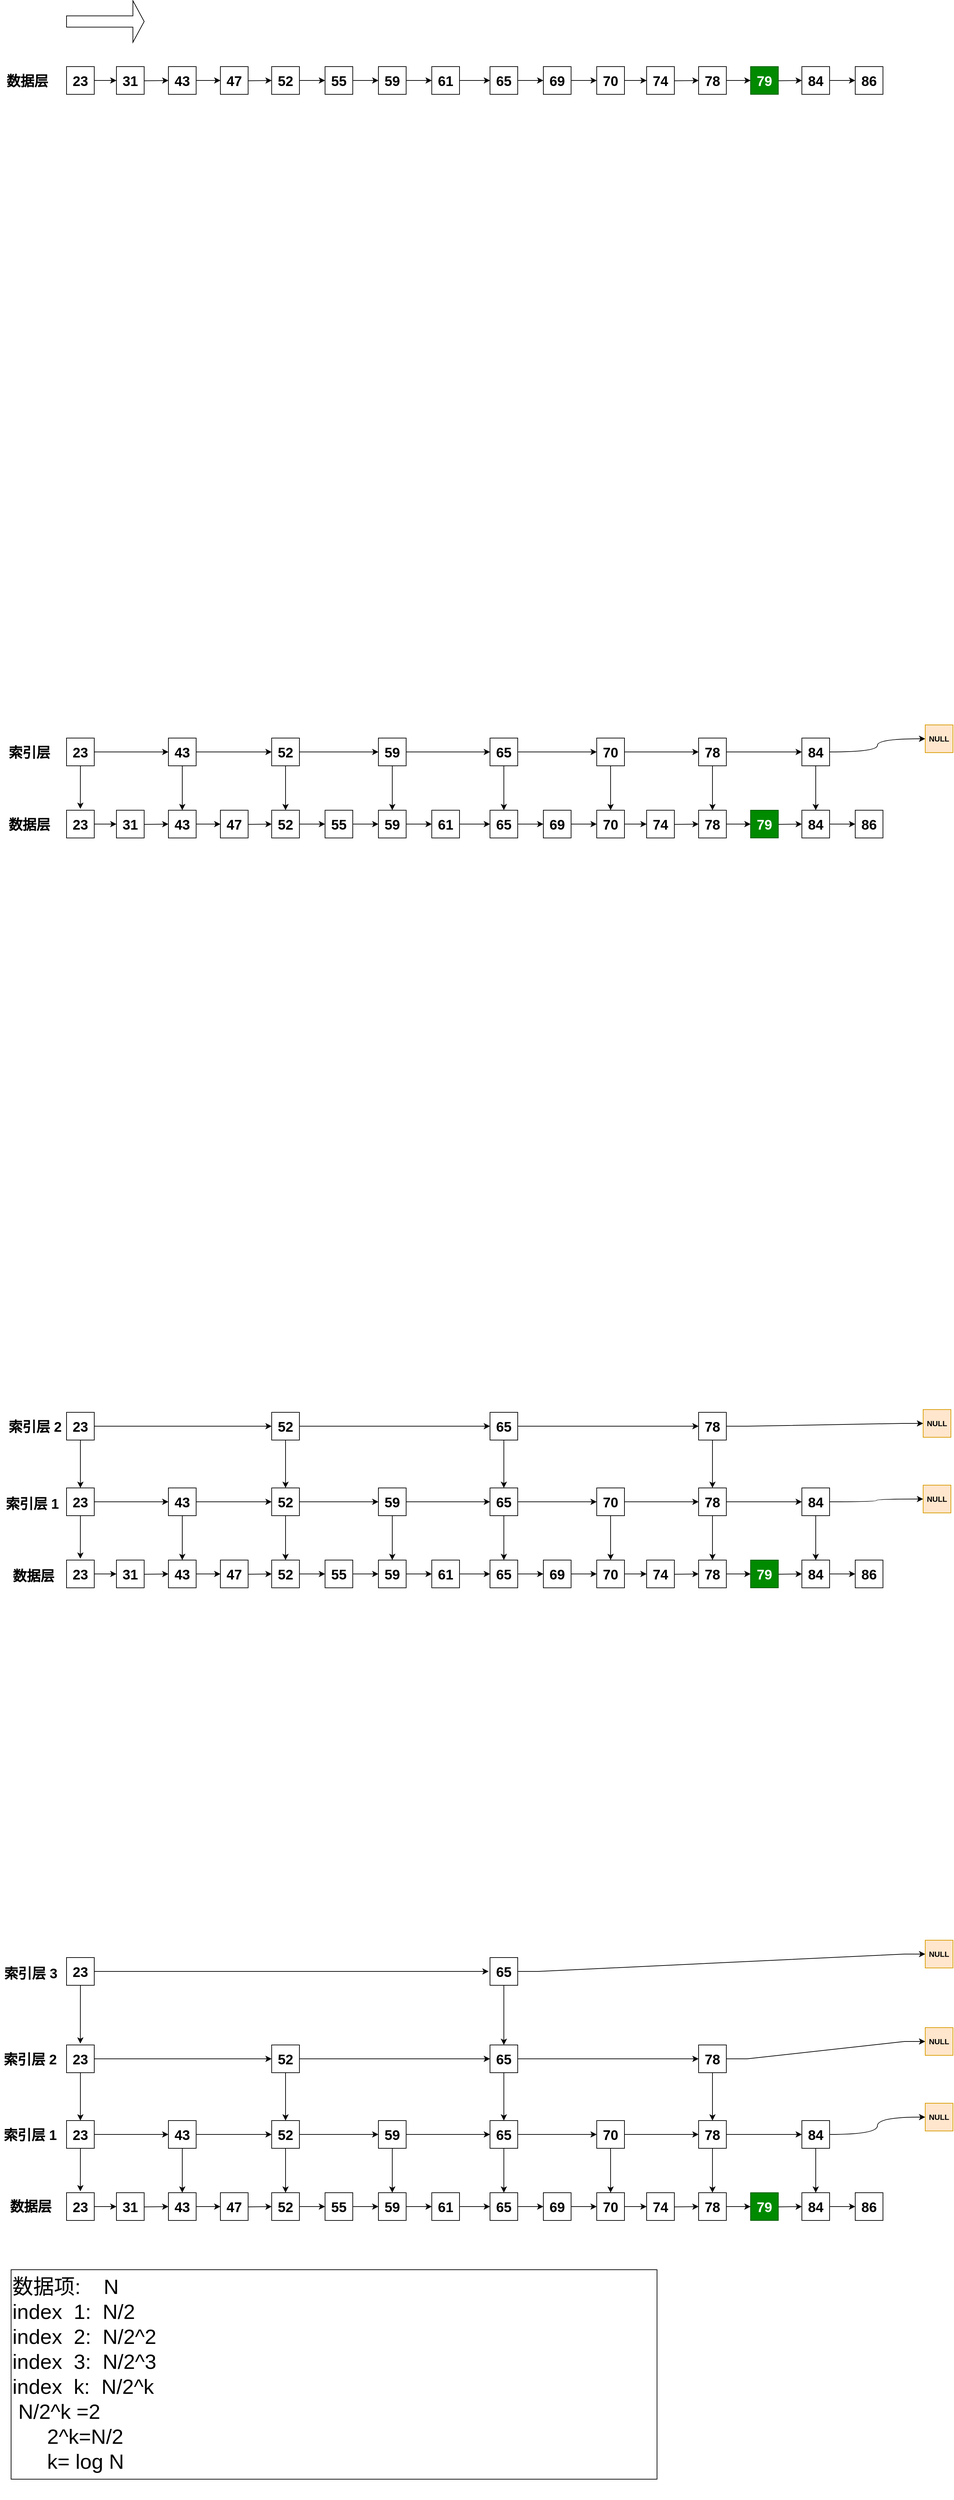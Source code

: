 <mxfile version="15.3.7" type="github"><diagram id="YNwcSTh8SoKMJfn25DCa" name="第 1 页"><mxGraphModel dx="903" dy="591" grid="0" gridSize="10" guides="1" tooltips="1" connect="1" arrows="1" fold="1" page="0" pageScale="1" pageWidth="827" pageHeight="1169" math="0" shadow="0"><root><mxCell id="0"/><mxCell id="1" parent="0"/><mxCell id="fHrnyzGRJhxza2_D3z3P-27" value="" style="edgeStyle=orthogonalEdgeStyle;rounded=0;orthogonalLoop=1;jettySize=auto;html=1;fontSize=20;fontStyle=1" parent="1" source="fHrnyzGRJhxza2_D3z3P-2" target="fHrnyzGRJhxza2_D3z3P-26" edge="1"><mxGeometry relative="1" as="geometry"/></mxCell><mxCell id="fHrnyzGRJhxza2_D3z3P-2" value="23" style="whiteSpace=wrap;html=1;aspect=fixed;fontSize=20;fontStyle=1" parent="1" vertex="1"><mxGeometry x="200" y="230" width="40" height="40" as="geometry"/></mxCell><mxCell id="fHrnyzGRJhxza2_D3z3P-29" value="" style="edgeStyle=orthogonalEdgeStyle;rounded=0;orthogonalLoop=1;jettySize=auto;html=1;fontSize=20;fontStyle=1" parent="1" target="fHrnyzGRJhxza2_D3z3P-28" edge="1"><mxGeometry relative="1" as="geometry"><mxPoint x="267" y="250" as="sourcePoint"/></mxGeometry></mxCell><mxCell id="fHrnyzGRJhxza2_D3z3P-26" value="31" style="whiteSpace=wrap;html=1;aspect=fixed;fontSize=20;fontStyle=1" parent="1" vertex="1"><mxGeometry x="272" y="230" width="40" height="40" as="geometry"/></mxCell><mxCell id="fHrnyzGRJhxza2_D3z3P-31" value="" style="edgeStyle=orthogonalEdgeStyle;rounded=0;orthogonalLoop=1;jettySize=auto;html=1;fontSize=20;fontStyle=1" parent="1" source="fHrnyzGRJhxza2_D3z3P-28" target="fHrnyzGRJhxza2_D3z3P-30" edge="1"><mxGeometry relative="1" as="geometry"/></mxCell><mxCell id="fHrnyzGRJhxza2_D3z3P-28" value="43" style="whiteSpace=wrap;html=1;aspect=fixed;fontSize=20;fontStyle=1" parent="1" vertex="1"><mxGeometry x="347" y="230" width="40" height="40" as="geometry"/></mxCell><mxCell id="fHrnyzGRJhxza2_D3z3P-33" value="" style="edgeStyle=orthogonalEdgeStyle;rounded=0;orthogonalLoop=1;jettySize=auto;html=1;fontSize=20;fontStyle=1" parent="1" target="fHrnyzGRJhxza2_D3z3P-32" edge="1"><mxGeometry relative="1" as="geometry"><mxPoint x="416" y="250" as="sourcePoint"/></mxGeometry></mxCell><mxCell id="fHrnyzGRJhxza2_D3z3P-30" value="47" style="whiteSpace=wrap;html=1;aspect=fixed;fontSize=20;fontStyle=1" parent="1" vertex="1"><mxGeometry x="422" y="230" width="40" height="40" as="geometry"/></mxCell><mxCell id="fHrnyzGRJhxza2_D3z3P-35" value="" style="edgeStyle=orthogonalEdgeStyle;rounded=0;orthogonalLoop=1;jettySize=auto;html=1;fontSize=20;fontStyle=1" parent="1" source="fHrnyzGRJhxza2_D3z3P-32" target="fHrnyzGRJhxza2_D3z3P-34" edge="1"><mxGeometry relative="1" as="geometry"/></mxCell><mxCell id="fHrnyzGRJhxza2_D3z3P-32" value="52" style="whiteSpace=wrap;html=1;aspect=fixed;fontSize=20;fontStyle=1" parent="1" vertex="1"><mxGeometry x="496" y="230" width="40" height="40" as="geometry"/></mxCell><mxCell id="fHrnyzGRJhxza2_D3z3P-37" value="" style="edgeStyle=orthogonalEdgeStyle;rounded=0;orthogonalLoop=1;jettySize=auto;html=1;fontSize=20;fontStyle=1" parent="1" source="fHrnyzGRJhxza2_D3z3P-34" target="fHrnyzGRJhxza2_D3z3P-36" edge="1"><mxGeometry relative="1" as="geometry"/></mxCell><mxCell id="fHrnyzGRJhxza2_D3z3P-34" value="55" style="whiteSpace=wrap;html=1;aspect=fixed;fontSize=20;fontStyle=1" parent="1" vertex="1"><mxGeometry x="573" y="230" width="40" height="40" as="geometry"/></mxCell><mxCell id="fHrnyzGRJhxza2_D3z3P-39" value="" style="edgeStyle=orthogonalEdgeStyle;rounded=0;orthogonalLoop=1;jettySize=auto;html=1;fontSize=20;fontStyle=1" parent="1" source="fHrnyzGRJhxza2_D3z3P-36" target="fHrnyzGRJhxza2_D3z3P-38" edge="1"><mxGeometry relative="1" as="geometry"/></mxCell><mxCell id="fHrnyzGRJhxza2_D3z3P-36" value="59" style="whiteSpace=wrap;html=1;aspect=fixed;fontSize=20;fontStyle=1" parent="1" vertex="1"><mxGeometry x="650" y="230" width="40" height="40" as="geometry"/></mxCell><mxCell id="fHrnyzGRJhxza2_D3z3P-41" value="" style="edgeStyle=orthogonalEdgeStyle;rounded=0;orthogonalLoop=1;jettySize=auto;html=1;fontSize=20;fontStyle=1" parent="1" source="fHrnyzGRJhxza2_D3z3P-38" target="fHrnyzGRJhxza2_D3z3P-40" edge="1"><mxGeometry relative="1" as="geometry"/></mxCell><mxCell id="fHrnyzGRJhxza2_D3z3P-38" value="61" style="whiteSpace=wrap;html=1;aspect=fixed;fontSize=20;fontStyle=1" parent="1" vertex="1"><mxGeometry x="727" y="230" width="40" height="40" as="geometry"/></mxCell><mxCell id="fHrnyzGRJhxza2_D3z3P-43" value="" style="edgeStyle=orthogonalEdgeStyle;rounded=0;orthogonalLoop=1;jettySize=auto;html=1;fontSize=20;fontStyle=1" parent="1" source="fHrnyzGRJhxza2_D3z3P-40" target="fHrnyzGRJhxza2_D3z3P-42" edge="1"><mxGeometry relative="1" as="geometry"/></mxCell><mxCell id="fHrnyzGRJhxza2_D3z3P-40" value="65" style="whiteSpace=wrap;html=1;aspect=fixed;fontSize=20;fontStyle=1" parent="1" vertex="1"><mxGeometry x="811" y="230" width="40" height="40" as="geometry"/></mxCell><mxCell id="fHrnyzGRJhxza2_D3z3P-63" style="edgeStyle=orthogonalEdgeStyle;rounded=0;orthogonalLoop=1;jettySize=auto;html=1;exitX=1;exitY=0.5;exitDx=0;exitDy=0;fontSize=20;fontStyle=1" parent="1" source="fHrnyzGRJhxza2_D3z3P-42" target="fHrnyzGRJhxza2_D3z3P-45" edge="1"><mxGeometry relative="1" as="geometry"/></mxCell><mxCell id="fHrnyzGRJhxza2_D3z3P-42" value="69" style="whiteSpace=wrap;html=1;aspect=fixed;fontSize=20;fontStyle=1" parent="1" vertex="1"><mxGeometry x="888" y="230" width="40" height="40" as="geometry"/></mxCell><mxCell id="fHrnyzGRJhxza2_D3z3P-44" value="" style="edgeStyle=orthogonalEdgeStyle;rounded=0;orthogonalLoop=1;jettySize=auto;html=1;fontSize=20;fontStyle=1" parent="1" source="fHrnyzGRJhxza2_D3z3P-45" target="fHrnyzGRJhxza2_D3z3P-47" edge="1"><mxGeometry relative="1" as="geometry"/></mxCell><mxCell id="fHrnyzGRJhxza2_D3z3P-45" value="70" style="whiteSpace=wrap;html=1;aspect=fixed;fontSize=20;fontStyle=1" parent="1" vertex="1"><mxGeometry x="965" y="230" width="40" height="40" as="geometry"/></mxCell><mxCell id="fHrnyzGRJhxza2_D3z3P-46" value="" style="edgeStyle=orthogonalEdgeStyle;rounded=0;orthogonalLoop=1;jettySize=auto;html=1;fontSize=20;fontStyle=1" parent="1" target="fHrnyzGRJhxza2_D3z3P-49" edge="1"><mxGeometry relative="1" as="geometry"><mxPoint x="1032" y="250" as="sourcePoint"/></mxGeometry></mxCell><mxCell id="fHrnyzGRJhxza2_D3z3P-47" value="74" style="whiteSpace=wrap;html=1;aspect=fixed;fontSize=20;fontStyle=1" parent="1" vertex="1"><mxGeometry x="1037" y="230" width="40" height="40" as="geometry"/></mxCell><mxCell id="fHrnyzGRJhxza2_D3z3P-48" value="" style="edgeStyle=orthogonalEdgeStyle;rounded=0;orthogonalLoop=1;jettySize=auto;html=1;fontSize=20;fontStyle=1" parent="1" source="fHrnyzGRJhxza2_D3z3P-49" target="fHrnyzGRJhxza2_D3z3P-51" edge="1"><mxGeometry relative="1" as="geometry"/></mxCell><mxCell id="fHrnyzGRJhxza2_D3z3P-49" value="78" style="whiteSpace=wrap;html=1;aspect=fixed;fontSize=20;fontStyle=1" parent="1" vertex="1"><mxGeometry x="1112" y="230" width="40" height="40" as="geometry"/></mxCell><mxCell id="fHrnyzGRJhxza2_D3z3P-50" value="" style="edgeStyle=orthogonalEdgeStyle;rounded=0;orthogonalLoop=1;jettySize=auto;html=1;fontSize=20;fontStyle=1" parent="1" target="fHrnyzGRJhxza2_D3z3P-53" edge="1"><mxGeometry relative="1" as="geometry"><mxPoint x="1181" y="250" as="sourcePoint"/></mxGeometry></mxCell><mxCell id="fHrnyzGRJhxza2_D3z3P-51" value="79" style="whiteSpace=wrap;html=1;aspect=fixed;fontSize=20;fontStyle=1;fillColor=#008a00;strokeColor=#005700;fontColor=#ffffff;" parent="1" vertex="1"><mxGeometry x="1187" y="230" width="40" height="40" as="geometry"/></mxCell><mxCell id="fHrnyzGRJhxza2_D3z3P-52" value="" style="edgeStyle=orthogonalEdgeStyle;rounded=0;orthogonalLoop=1;jettySize=auto;html=1;fontSize=20;fontStyle=1" parent="1" source="fHrnyzGRJhxza2_D3z3P-53" target="fHrnyzGRJhxza2_D3z3P-55" edge="1"><mxGeometry relative="1" as="geometry"/></mxCell><mxCell id="fHrnyzGRJhxza2_D3z3P-53" value="84" style="whiteSpace=wrap;html=1;aspect=fixed;fontSize=20;fontStyle=1" parent="1" vertex="1"><mxGeometry x="1261" y="230" width="40" height="40" as="geometry"/></mxCell><mxCell id="fHrnyzGRJhxza2_D3z3P-55" value="86" style="whiteSpace=wrap;html=1;aspect=fixed;fontSize=20;fontStyle=1" parent="1" vertex="1"><mxGeometry x="1338" y="230" width="40" height="40" as="geometry"/></mxCell><mxCell id="fHrnyzGRJhxza2_D3z3P-64" value="" style="shape=singleArrow;whiteSpace=wrap;html=1;fontSize=20;arrowWidth=0.269;arrowSize=0.145;" parent="1" vertex="1"><mxGeometry x="200" y="135" width="112" height="60" as="geometry"/></mxCell><mxCell id="fHrnyzGRJhxza2_D3z3P-65" value="" style="edgeStyle=orthogonalEdgeStyle;rounded=0;orthogonalLoop=1;jettySize=auto;html=1;fontSize=20;fontStyle=1" parent="1" source="fHrnyzGRJhxza2_D3z3P-66" target="fHrnyzGRJhxza2_D3z3P-68" edge="1"><mxGeometry relative="1" as="geometry"/></mxCell><mxCell id="fHrnyzGRJhxza2_D3z3P-66" value="23" style="whiteSpace=wrap;html=1;aspect=fixed;fontSize=20;fontStyle=1" parent="1" vertex="1"><mxGeometry x="200" y="1302" width="40" height="40" as="geometry"/></mxCell><mxCell id="fHrnyzGRJhxza2_D3z3P-67" value="" style="edgeStyle=orthogonalEdgeStyle;rounded=0;orthogonalLoop=1;jettySize=auto;html=1;fontSize=20;fontStyle=1" parent="1" target="fHrnyzGRJhxza2_D3z3P-70" edge="1"><mxGeometry relative="1" as="geometry"><mxPoint x="267" y="1322" as="sourcePoint"/></mxGeometry></mxCell><mxCell id="fHrnyzGRJhxza2_D3z3P-68" value="31" style="whiteSpace=wrap;html=1;aspect=fixed;fontSize=20;fontStyle=1" parent="1" vertex="1"><mxGeometry x="272" y="1302" width="40" height="40" as="geometry"/></mxCell><mxCell id="fHrnyzGRJhxza2_D3z3P-69" value="" style="edgeStyle=orthogonalEdgeStyle;rounded=0;orthogonalLoop=1;jettySize=auto;html=1;fontSize=20;fontStyle=1" parent="1" source="fHrnyzGRJhxza2_D3z3P-70" target="fHrnyzGRJhxza2_D3z3P-72" edge="1"><mxGeometry relative="1" as="geometry"/></mxCell><mxCell id="fHrnyzGRJhxza2_D3z3P-70" value="43" style="whiteSpace=wrap;html=1;aspect=fixed;fontSize=20;fontStyle=1" parent="1" vertex="1"><mxGeometry x="347" y="1302" width="40" height="40" as="geometry"/></mxCell><mxCell id="fHrnyzGRJhxza2_D3z3P-71" value="" style="edgeStyle=orthogonalEdgeStyle;rounded=0;orthogonalLoop=1;jettySize=auto;html=1;fontSize=20;fontStyle=1" parent="1" target="fHrnyzGRJhxza2_D3z3P-74" edge="1"><mxGeometry relative="1" as="geometry"><mxPoint x="416" y="1322" as="sourcePoint"/></mxGeometry></mxCell><mxCell id="fHrnyzGRJhxza2_D3z3P-72" value="47" style="whiteSpace=wrap;html=1;aspect=fixed;fontSize=20;fontStyle=1" parent="1" vertex="1"><mxGeometry x="422" y="1302" width="40" height="40" as="geometry"/></mxCell><mxCell id="fHrnyzGRJhxza2_D3z3P-73" value="" style="edgeStyle=orthogonalEdgeStyle;rounded=0;orthogonalLoop=1;jettySize=auto;html=1;fontSize=20;fontStyle=1" parent="1" source="fHrnyzGRJhxza2_D3z3P-74" target="fHrnyzGRJhxza2_D3z3P-76" edge="1"><mxGeometry relative="1" as="geometry"/></mxCell><mxCell id="fHrnyzGRJhxza2_D3z3P-74" value="52" style="whiteSpace=wrap;html=1;aspect=fixed;fontSize=20;fontStyle=1" parent="1" vertex="1"><mxGeometry x="496" y="1302" width="40" height="40" as="geometry"/></mxCell><mxCell id="fHrnyzGRJhxza2_D3z3P-75" value="" style="edgeStyle=orthogonalEdgeStyle;rounded=0;orthogonalLoop=1;jettySize=auto;html=1;fontSize=20;fontStyle=1" parent="1" source="fHrnyzGRJhxza2_D3z3P-76" target="fHrnyzGRJhxza2_D3z3P-78" edge="1"><mxGeometry relative="1" as="geometry"/></mxCell><mxCell id="fHrnyzGRJhxza2_D3z3P-76" value="55" style="whiteSpace=wrap;html=1;aspect=fixed;fontSize=20;fontStyle=1" parent="1" vertex="1"><mxGeometry x="573" y="1302" width="40" height="40" as="geometry"/></mxCell><mxCell id="fHrnyzGRJhxza2_D3z3P-77" value="" style="edgeStyle=orthogonalEdgeStyle;rounded=0;orthogonalLoop=1;jettySize=auto;html=1;fontSize=20;fontStyle=1" parent="1" source="fHrnyzGRJhxza2_D3z3P-78" target="fHrnyzGRJhxza2_D3z3P-80" edge="1"><mxGeometry relative="1" as="geometry"/></mxCell><mxCell id="fHrnyzGRJhxza2_D3z3P-78" value="59" style="whiteSpace=wrap;html=1;aspect=fixed;fontSize=20;fontStyle=1" parent="1" vertex="1"><mxGeometry x="650" y="1302" width="40" height="40" as="geometry"/></mxCell><mxCell id="fHrnyzGRJhxza2_D3z3P-79" value="" style="edgeStyle=orthogonalEdgeStyle;rounded=0;orthogonalLoop=1;jettySize=auto;html=1;fontSize=20;fontStyle=1" parent="1" source="fHrnyzGRJhxza2_D3z3P-80" target="fHrnyzGRJhxza2_D3z3P-82" edge="1"><mxGeometry relative="1" as="geometry"/></mxCell><mxCell id="fHrnyzGRJhxza2_D3z3P-80" value="61" style="whiteSpace=wrap;html=1;aspect=fixed;fontSize=20;fontStyle=1" parent="1" vertex="1"><mxGeometry x="727" y="1302" width="40" height="40" as="geometry"/></mxCell><mxCell id="fHrnyzGRJhxza2_D3z3P-81" value="" style="edgeStyle=orthogonalEdgeStyle;rounded=0;orthogonalLoop=1;jettySize=auto;html=1;fontSize=20;fontStyle=1" parent="1" source="fHrnyzGRJhxza2_D3z3P-82" target="fHrnyzGRJhxza2_D3z3P-84" edge="1"><mxGeometry relative="1" as="geometry"/></mxCell><mxCell id="fHrnyzGRJhxza2_D3z3P-82" value="65" style="whiteSpace=wrap;html=1;aspect=fixed;fontSize=20;fontStyle=1" parent="1" vertex="1"><mxGeometry x="811" y="1302" width="40" height="40" as="geometry"/></mxCell><mxCell id="fHrnyzGRJhxza2_D3z3P-83" style="edgeStyle=orthogonalEdgeStyle;rounded=0;orthogonalLoop=1;jettySize=auto;html=1;exitX=1;exitY=0.5;exitDx=0;exitDy=0;fontSize=20;fontStyle=1" parent="1" source="fHrnyzGRJhxza2_D3z3P-84" target="fHrnyzGRJhxza2_D3z3P-86" edge="1"><mxGeometry relative="1" as="geometry"/></mxCell><mxCell id="fHrnyzGRJhxza2_D3z3P-84" value="69" style="whiteSpace=wrap;html=1;aspect=fixed;fontSize=20;fontStyle=1" parent="1" vertex="1"><mxGeometry x="888" y="1302" width="40" height="40" as="geometry"/></mxCell><mxCell id="fHrnyzGRJhxza2_D3z3P-85" value="" style="edgeStyle=orthogonalEdgeStyle;rounded=0;orthogonalLoop=1;jettySize=auto;html=1;fontSize=20;fontStyle=1" parent="1" source="fHrnyzGRJhxza2_D3z3P-86" target="fHrnyzGRJhxza2_D3z3P-88" edge="1"><mxGeometry relative="1" as="geometry"/></mxCell><mxCell id="fHrnyzGRJhxza2_D3z3P-86" value="70" style="whiteSpace=wrap;html=1;aspect=fixed;fontSize=20;fontStyle=1" parent="1" vertex="1"><mxGeometry x="965" y="1302" width="40" height="40" as="geometry"/></mxCell><mxCell id="fHrnyzGRJhxza2_D3z3P-87" value="" style="edgeStyle=orthogonalEdgeStyle;rounded=0;orthogonalLoop=1;jettySize=auto;html=1;fontSize=20;fontStyle=1" parent="1" target="fHrnyzGRJhxza2_D3z3P-90" edge="1"><mxGeometry relative="1" as="geometry"><mxPoint x="1032" y="1322" as="sourcePoint"/></mxGeometry></mxCell><mxCell id="fHrnyzGRJhxza2_D3z3P-88" value="74" style="whiteSpace=wrap;html=1;aspect=fixed;fontSize=20;fontStyle=1" parent="1" vertex="1"><mxGeometry x="1037" y="1302" width="40" height="40" as="geometry"/></mxCell><mxCell id="fHrnyzGRJhxza2_D3z3P-89" value="" style="edgeStyle=orthogonalEdgeStyle;rounded=0;orthogonalLoop=1;jettySize=auto;html=1;fontSize=20;fontStyle=1" parent="1" source="fHrnyzGRJhxza2_D3z3P-90" target="fHrnyzGRJhxza2_D3z3P-92" edge="1"><mxGeometry relative="1" as="geometry"/></mxCell><mxCell id="fHrnyzGRJhxza2_D3z3P-90" value="78" style="whiteSpace=wrap;html=1;aspect=fixed;fontSize=20;fontStyle=1" parent="1" vertex="1"><mxGeometry x="1112" y="1302" width="40" height="40" as="geometry"/></mxCell><mxCell id="fHrnyzGRJhxza2_D3z3P-91" value="" style="edgeStyle=orthogonalEdgeStyle;rounded=0;orthogonalLoop=1;jettySize=auto;html=1;fontSize=20;fontStyle=1" parent="1" target="fHrnyzGRJhxza2_D3z3P-94" edge="1"><mxGeometry relative="1" as="geometry"><mxPoint x="1181" y="1322" as="sourcePoint"/></mxGeometry></mxCell><mxCell id="fHrnyzGRJhxza2_D3z3P-92" value="79" style="whiteSpace=wrap;html=1;aspect=fixed;fontSize=20;fontStyle=1;fillColor=#008a00;strokeColor=#005700;fontColor=#ffffff;" parent="1" vertex="1"><mxGeometry x="1187" y="1302" width="40" height="40" as="geometry"/></mxCell><mxCell id="fHrnyzGRJhxza2_D3z3P-93" value="" style="edgeStyle=orthogonalEdgeStyle;rounded=0;orthogonalLoop=1;jettySize=auto;html=1;fontSize=20;fontStyle=1" parent="1" source="fHrnyzGRJhxza2_D3z3P-94" target="fHrnyzGRJhxza2_D3z3P-96" edge="1"><mxGeometry relative="1" as="geometry"/></mxCell><mxCell id="fHrnyzGRJhxza2_D3z3P-94" value="84" style="whiteSpace=wrap;html=1;aspect=fixed;fontSize=20;fontStyle=1" parent="1" vertex="1"><mxGeometry x="1261" y="1302" width="40" height="40" as="geometry"/></mxCell><mxCell id="fHrnyzGRJhxza2_D3z3P-96" value="86" style="whiteSpace=wrap;html=1;aspect=fixed;fontSize=20;fontStyle=1" parent="1" vertex="1"><mxGeometry x="1338" y="1302" width="40" height="40" as="geometry"/></mxCell><mxCell id="fHrnyzGRJhxza2_D3z3P-104" value="" style="edgeStyle=orthogonalEdgeStyle;rounded=0;orthogonalLoop=1;jettySize=auto;html=1;fontSize=20;fontStyle=1;entryX=0;entryY=0.5;entryDx=0;entryDy=0;" parent="1" source="fHrnyzGRJhxza2_D3z3P-105" target="fHrnyzGRJhxza2_D3z3P-109" edge="1"><mxGeometry relative="1" as="geometry"><mxPoint x="272" y="1218.059" as="targetPoint"/></mxGeometry></mxCell><mxCell id="fHrnyzGRJhxza2_D3z3P-143" style="rounded=0;orthogonalLoop=1;jettySize=auto;html=1;exitX=0.5;exitY=1;exitDx=0;exitDy=0;fontSize=11;" parent="1" source="fHrnyzGRJhxza2_D3z3P-105" edge="1"><mxGeometry relative="1" as="geometry"><mxPoint x="219.941" y="1300.059" as="targetPoint"/></mxGeometry></mxCell><mxCell id="fHrnyzGRJhxza2_D3z3P-105" value="23" style="whiteSpace=wrap;html=1;aspect=fixed;fontSize=20;fontStyle=1" parent="1" vertex="1"><mxGeometry x="200" y="1198" width="40" height="40" as="geometry"/></mxCell><mxCell id="fHrnyzGRJhxza2_D3z3P-108" value="" style="edgeStyle=orthogonalEdgeStyle;rounded=0;orthogonalLoop=1;jettySize=auto;html=1;fontSize=20;fontStyle=1" parent="1" source="fHrnyzGRJhxza2_D3z3P-109" target="fHrnyzGRJhxza2_D3z3P-113" edge="1"><mxGeometry relative="1" as="geometry"><mxPoint x="422" y="1218.059" as="targetPoint"/></mxGeometry></mxCell><mxCell id="fHrnyzGRJhxza2_D3z3P-145" style="edgeStyle=none;rounded=0;orthogonalLoop=1;jettySize=auto;html=1;exitX=0.5;exitY=1;exitDx=0;exitDy=0;fontSize=11;" parent="1" source="fHrnyzGRJhxza2_D3z3P-109" target="fHrnyzGRJhxza2_D3z3P-70" edge="1"><mxGeometry relative="1" as="geometry"/></mxCell><mxCell id="fHrnyzGRJhxza2_D3z3P-109" value="43" style="whiteSpace=wrap;html=1;aspect=fixed;fontSize=20;fontStyle=1" parent="1" vertex="1"><mxGeometry x="347" y="1198" width="40" height="40" as="geometry"/></mxCell><mxCell id="fHrnyzGRJhxza2_D3z3P-112" value="" style="edgeStyle=orthogonalEdgeStyle;rounded=0;orthogonalLoop=1;jettySize=auto;html=1;fontSize=20;fontStyle=1;entryX=0;entryY=0.5;entryDx=0;entryDy=0;" parent="1" source="fHrnyzGRJhxza2_D3z3P-113" target="fHrnyzGRJhxza2_D3z3P-117" edge="1"><mxGeometry relative="1" as="geometry"><mxPoint x="573" y="1218.059" as="targetPoint"/></mxGeometry></mxCell><mxCell id="fHrnyzGRJhxza2_D3z3P-146" style="edgeStyle=none;rounded=0;orthogonalLoop=1;jettySize=auto;html=1;exitX=0.5;exitY=1;exitDx=0;exitDy=0;fontSize=11;" parent="1" source="fHrnyzGRJhxza2_D3z3P-113" target="fHrnyzGRJhxza2_D3z3P-74" edge="1"><mxGeometry relative="1" as="geometry"/></mxCell><mxCell id="fHrnyzGRJhxza2_D3z3P-113" value="52" style="whiteSpace=wrap;html=1;aspect=fixed;fontSize=20;fontStyle=1" parent="1" vertex="1"><mxGeometry x="496" y="1198" width="40" height="40" as="geometry"/></mxCell><mxCell id="fHrnyzGRJhxza2_D3z3P-116" value="" style="edgeStyle=orthogonalEdgeStyle;rounded=0;orthogonalLoop=1;jettySize=auto;html=1;fontSize=20;fontStyle=1" parent="1" source="fHrnyzGRJhxza2_D3z3P-117" target="fHrnyzGRJhxza2_D3z3P-121" edge="1"><mxGeometry relative="1" as="geometry"><mxPoint x="727" y="1218.059" as="targetPoint"/></mxGeometry></mxCell><mxCell id="fHrnyzGRJhxza2_D3z3P-147" style="edgeStyle=none;rounded=0;orthogonalLoop=1;jettySize=auto;html=1;exitX=0.5;exitY=1;exitDx=0;exitDy=0;fontSize=11;" parent="1" source="fHrnyzGRJhxza2_D3z3P-117" target="fHrnyzGRJhxza2_D3z3P-78" edge="1"><mxGeometry relative="1" as="geometry"/></mxCell><mxCell id="fHrnyzGRJhxza2_D3z3P-117" value="59" style="whiteSpace=wrap;html=1;aspect=fixed;fontSize=20;fontStyle=1" parent="1" vertex="1"><mxGeometry x="650" y="1198" width="40" height="40" as="geometry"/></mxCell><mxCell id="fHrnyzGRJhxza2_D3z3P-120" value="" style="edgeStyle=orthogonalEdgeStyle;rounded=0;orthogonalLoop=1;jettySize=auto;html=1;fontSize=20;fontStyle=1;entryX=0;entryY=0.5;entryDx=0;entryDy=0;" parent="1" source="fHrnyzGRJhxza2_D3z3P-121" target="fHrnyzGRJhxza2_D3z3P-125" edge="1"><mxGeometry relative="1" as="geometry"><mxPoint x="888" y="1218.059" as="targetPoint"/></mxGeometry></mxCell><mxCell id="fHrnyzGRJhxza2_D3z3P-148" style="edgeStyle=none;rounded=0;orthogonalLoop=1;jettySize=auto;html=1;exitX=0.5;exitY=1;exitDx=0;exitDy=0;fontSize=11;" parent="1" source="fHrnyzGRJhxza2_D3z3P-121" target="fHrnyzGRJhxza2_D3z3P-82" edge="1"><mxGeometry relative="1" as="geometry"/></mxCell><mxCell id="fHrnyzGRJhxza2_D3z3P-121" value="65" style="whiteSpace=wrap;html=1;aspect=fixed;fontSize=20;fontStyle=1" parent="1" vertex="1"><mxGeometry x="811" y="1198" width="40" height="40" as="geometry"/></mxCell><mxCell id="fHrnyzGRJhxza2_D3z3P-124" value="" style="edgeStyle=orthogonalEdgeStyle;rounded=0;orthogonalLoop=1;jettySize=auto;html=1;fontSize=20;fontStyle=1;entryX=0;entryY=0.5;entryDx=0;entryDy=0;" parent="1" source="fHrnyzGRJhxza2_D3z3P-125" target="fHrnyzGRJhxza2_D3z3P-129" edge="1"><mxGeometry relative="1" as="geometry"><mxPoint x="1037" y="1218.059" as="targetPoint"/></mxGeometry></mxCell><mxCell id="fHrnyzGRJhxza2_D3z3P-149" style="edgeStyle=none;rounded=0;orthogonalLoop=1;jettySize=auto;html=1;exitX=0.5;exitY=1;exitDx=0;exitDy=0;fontSize=11;" parent="1" source="fHrnyzGRJhxza2_D3z3P-125" target="fHrnyzGRJhxza2_D3z3P-86" edge="1"><mxGeometry relative="1" as="geometry"/></mxCell><mxCell id="fHrnyzGRJhxza2_D3z3P-125" value="70" style="whiteSpace=wrap;html=1;aspect=fixed;fontSize=20;fontStyle=1" parent="1" vertex="1"><mxGeometry x="965" y="1198" width="40" height="40" as="geometry"/></mxCell><mxCell id="fHrnyzGRJhxza2_D3z3P-128" value="" style="edgeStyle=orthogonalEdgeStyle;rounded=0;orthogonalLoop=1;jettySize=auto;html=1;fontSize=20;fontStyle=1;entryX=0;entryY=0.5;entryDx=0;entryDy=0;" parent="1" source="fHrnyzGRJhxza2_D3z3P-129" target="fHrnyzGRJhxza2_D3z3P-133" edge="1"><mxGeometry relative="1" as="geometry"><mxPoint x="1187" y="1218.059" as="targetPoint"/></mxGeometry></mxCell><mxCell id="fHrnyzGRJhxza2_D3z3P-150" style="edgeStyle=none;rounded=0;orthogonalLoop=1;jettySize=auto;html=1;exitX=0.5;exitY=1;exitDx=0;exitDy=0;fontSize=11;" parent="1" source="fHrnyzGRJhxza2_D3z3P-129" target="fHrnyzGRJhxza2_D3z3P-90" edge="1"><mxGeometry relative="1" as="geometry"/></mxCell><mxCell id="fHrnyzGRJhxza2_D3z3P-129" value="78" style="whiteSpace=wrap;html=1;aspect=fixed;fontSize=20;fontStyle=1" parent="1" vertex="1"><mxGeometry x="1112" y="1198" width="40" height="40" as="geometry"/></mxCell><mxCell id="fHrnyzGRJhxza2_D3z3P-151" style="edgeStyle=none;rounded=0;orthogonalLoop=1;jettySize=auto;html=1;exitX=0.5;exitY=1;exitDx=0;exitDy=0;entryX=0.5;entryY=0;entryDx=0;entryDy=0;fontSize=11;" parent="1" source="fHrnyzGRJhxza2_D3z3P-133" target="fHrnyzGRJhxza2_D3z3P-94" edge="1"><mxGeometry relative="1" as="geometry"/></mxCell><mxCell id="fHrnyzGRJhxza2_D3z3P-133" value="84" style="whiteSpace=wrap;html=1;aspect=fixed;fontSize=20;fontStyle=1" parent="1" vertex="1"><mxGeometry x="1261" y="1198" width="40" height="40" as="geometry"/></mxCell><mxCell id="fHrnyzGRJhxza2_D3z3P-140" value="" style="edgeStyle=orthogonalEdgeStyle;rounded=0;orthogonalLoop=1;jettySize=auto;html=1;fontSize=20;fontStyle=1;curved=1;exitX=1;exitY=0.5;exitDx=0;exitDy=0;" parent="1" source="fHrnyzGRJhxza2_D3z3P-133" target="fHrnyzGRJhxza2_D3z3P-142" edge="1"><mxGeometry relative="1" as="geometry"><mxPoint x="1616" y="1218.059" as="sourcePoint"/></mxGeometry></mxCell><mxCell id="fHrnyzGRJhxza2_D3z3P-142" value="NULL" style="whiteSpace=wrap;html=1;aspect=fixed;fontSize=11;fontStyle=1;fillColor=#ffe6cc;strokeColor=#d79b00;" parent="1" vertex="1"><mxGeometry x="1439" y="1179" width="40" height="40" as="geometry"/></mxCell><mxCell id="fHrnyzGRJhxza2_D3z3P-154" value="" style="edgeStyle=orthogonalEdgeStyle;rounded=0;orthogonalLoop=1;jettySize=auto;html=1;fontSize=20;fontStyle=1" parent="1" source="fHrnyzGRJhxza2_D3z3P-155" target="fHrnyzGRJhxza2_D3z3P-157" edge="1"><mxGeometry relative="1" as="geometry"/></mxCell><mxCell id="fHrnyzGRJhxza2_D3z3P-155" value="23" style="whiteSpace=wrap;html=1;aspect=fixed;fontSize=20;fontStyle=1" parent="1" vertex="1"><mxGeometry x="200" y="2383" width="40" height="40" as="geometry"/></mxCell><mxCell id="fHrnyzGRJhxza2_D3z3P-156" value="" style="edgeStyle=orthogonalEdgeStyle;rounded=0;orthogonalLoop=1;jettySize=auto;html=1;fontSize=20;fontStyle=1" parent="1" target="fHrnyzGRJhxza2_D3z3P-159" edge="1"><mxGeometry relative="1" as="geometry"><mxPoint x="267" y="2403" as="sourcePoint"/></mxGeometry></mxCell><mxCell id="fHrnyzGRJhxza2_D3z3P-157" value="31" style="whiteSpace=wrap;html=1;aspect=fixed;fontSize=20;fontStyle=1" parent="1" vertex="1"><mxGeometry x="272" y="2383" width="40" height="40" as="geometry"/></mxCell><mxCell id="fHrnyzGRJhxza2_D3z3P-158" value="" style="edgeStyle=orthogonalEdgeStyle;rounded=0;orthogonalLoop=1;jettySize=auto;html=1;fontSize=20;fontStyle=1" parent="1" source="fHrnyzGRJhxza2_D3z3P-159" target="fHrnyzGRJhxza2_D3z3P-161" edge="1"><mxGeometry relative="1" as="geometry"/></mxCell><mxCell id="fHrnyzGRJhxza2_D3z3P-159" value="43" style="whiteSpace=wrap;html=1;aspect=fixed;fontSize=20;fontStyle=1" parent="1" vertex="1"><mxGeometry x="347" y="2383" width="40" height="40" as="geometry"/></mxCell><mxCell id="fHrnyzGRJhxza2_D3z3P-160" value="" style="edgeStyle=orthogonalEdgeStyle;rounded=0;orthogonalLoop=1;jettySize=auto;html=1;fontSize=20;fontStyle=1" parent="1" target="fHrnyzGRJhxza2_D3z3P-163" edge="1"><mxGeometry relative="1" as="geometry"><mxPoint x="416" y="2403" as="sourcePoint"/></mxGeometry></mxCell><mxCell id="fHrnyzGRJhxza2_D3z3P-161" value="47" style="whiteSpace=wrap;html=1;aspect=fixed;fontSize=20;fontStyle=1" parent="1" vertex="1"><mxGeometry x="422" y="2383" width="40" height="40" as="geometry"/></mxCell><mxCell id="fHrnyzGRJhxza2_D3z3P-162" value="" style="edgeStyle=orthogonalEdgeStyle;rounded=0;orthogonalLoop=1;jettySize=auto;html=1;fontSize=20;fontStyle=1" parent="1" source="fHrnyzGRJhxza2_D3z3P-163" target="fHrnyzGRJhxza2_D3z3P-165" edge="1"><mxGeometry relative="1" as="geometry"/></mxCell><mxCell id="fHrnyzGRJhxza2_D3z3P-163" value="52" style="whiteSpace=wrap;html=1;aspect=fixed;fontSize=20;fontStyle=1" parent="1" vertex="1"><mxGeometry x="496" y="2383" width="40" height="40" as="geometry"/></mxCell><mxCell id="fHrnyzGRJhxza2_D3z3P-164" value="" style="edgeStyle=orthogonalEdgeStyle;rounded=0;orthogonalLoop=1;jettySize=auto;html=1;fontSize=20;fontStyle=1" parent="1" source="fHrnyzGRJhxza2_D3z3P-165" target="fHrnyzGRJhxza2_D3z3P-167" edge="1"><mxGeometry relative="1" as="geometry"/></mxCell><mxCell id="fHrnyzGRJhxza2_D3z3P-165" value="55" style="whiteSpace=wrap;html=1;aspect=fixed;fontSize=20;fontStyle=1" parent="1" vertex="1"><mxGeometry x="573" y="2383" width="40" height="40" as="geometry"/></mxCell><mxCell id="fHrnyzGRJhxza2_D3z3P-166" value="" style="edgeStyle=orthogonalEdgeStyle;rounded=0;orthogonalLoop=1;jettySize=auto;html=1;fontSize=20;fontStyle=1" parent="1" source="fHrnyzGRJhxza2_D3z3P-167" target="fHrnyzGRJhxza2_D3z3P-169" edge="1"><mxGeometry relative="1" as="geometry"/></mxCell><mxCell id="fHrnyzGRJhxza2_D3z3P-167" value="59" style="whiteSpace=wrap;html=1;aspect=fixed;fontSize=20;fontStyle=1" parent="1" vertex="1"><mxGeometry x="650" y="2383" width="40" height="40" as="geometry"/></mxCell><mxCell id="fHrnyzGRJhxza2_D3z3P-168" value="" style="edgeStyle=orthogonalEdgeStyle;rounded=0;orthogonalLoop=1;jettySize=auto;html=1;fontSize=20;fontStyle=1" parent="1" source="fHrnyzGRJhxza2_D3z3P-169" target="fHrnyzGRJhxza2_D3z3P-171" edge="1"><mxGeometry relative="1" as="geometry"/></mxCell><mxCell id="fHrnyzGRJhxza2_D3z3P-169" value="61" style="whiteSpace=wrap;html=1;aspect=fixed;fontSize=20;fontStyle=1" parent="1" vertex="1"><mxGeometry x="727" y="2383" width="40" height="40" as="geometry"/></mxCell><mxCell id="fHrnyzGRJhxza2_D3z3P-170" value="" style="edgeStyle=orthogonalEdgeStyle;rounded=0;orthogonalLoop=1;jettySize=auto;html=1;fontSize=20;fontStyle=1" parent="1" source="fHrnyzGRJhxza2_D3z3P-171" target="fHrnyzGRJhxza2_D3z3P-173" edge="1"><mxGeometry relative="1" as="geometry"/></mxCell><mxCell id="fHrnyzGRJhxza2_D3z3P-171" value="65" style="whiteSpace=wrap;html=1;aspect=fixed;fontSize=20;fontStyle=1" parent="1" vertex="1"><mxGeometry x="811" y="2383" width="40" height="40" as="geometry"/></mxCell><mxCell id="fHrnyzGRJhxza2_D3z3P-172" style="edgeStyle=orthogonalEdgeStyle;rounded=0;orthogonalLoop=1;jettySize=auto;html=1;exitX=1;exitY=0.5;exitDx=0;exitDy=0;fontSize=20;fontStyle=1" parent="1" source="fHrnyzGRJhxza2_D3z3P-173" target="fHrnyzGRJhxza2_D3z3P-175" edge="1"><mxGeometry relative="1" as="geometry"/></mxCell><mxCell id="fHrnyzGRJhxza2_D3z3P-173" value="69" style="whiteSpace=wrap;html=1;aspect=fixed;fontSize=20;fontStyle=1" parent="1" vertex="1"><mxGeometry x="888" y="2383" width="40" height="40" as="geometry"/></mxCell><mxCell id="fHrnyzGRJhxza2_D3z3P-174" value="" style="edgeStyle=orthogonalEdgeStyle;rounded=0;orthogonalLoop=1;jettySize=auto;html=1;fontSize=20;fontStyle=1" parent="1" source="fHrnyzGRJhxza2_D3z3P-175" target="fHrnyzGRJhxza2_D3z3P-177" edge="1"><mxGeometry relative="1" as="geometry"/></mxCell><mxCell id="fHrnyzGRJhxza2_D3z3P-175" value="70" style="whiteSpace=wrap;html=1;aspect=fixed;fontSize=20;fontStyle=1" parent="1" vertex="1"><mxGeometry x="965" y="2383" width="40" height="40" as="geometry"/></mxCell><mxCell id="fHrnyzGRJhxza2_D3z3P-176" value="" style="edgeStyle=orthogonalEdgeStyle;rounded=0;orthogonalLoop=1;jettySize=auto;html=1;fontSize=20;fontStyle=1" parent="1" target="fHrnyzGRJhxza2_D3z3P-179" edge="1"><mxGeometry relative="1" as="geometry"><mxPoint x="1032" y="2403" as="sourcePoint"/></mxGeometry></mxCell><mxCell id="fHrnyzGRJhxza2_D3z3P-177" value="74" style="whiteSpace=wrap;html=1;aspect=fixed;fontSize=20;fontStyle=1" parent="1" vertex="1"><mxGeometry x="1037" y="2383" width="40" height="40" as="geometry"/></mxCell><mxCell id="fHrnyzGRJhxza2_D3z3P-178" value="" style="edgeStyle=orthogonalEdgeStyle;rounded=0;orthogonalLoop=1;jettySize=auto;html=1;fontSize=20;fontStyle=1" parent="1" source="fHrnyzGRJhxza2_D3z3P-179" target="fHrnyzGRJhxza2_D3z3P-181" edge="1"><mxGeometry relative="1" as="geometry"/></mxCell><mxCell id="fHrnyzGRJhxza2_D3z3P-179" value="78" style="whiteSpace=wrap;html=1;aspect=fixed;fontSize=20;fontStyle=1" parent="1" vertex="1"><mxGeometry x="1112" y="2383" width="40" height="40" as="geometry"/></mxCell><mxCell id="fHrnyzGRJhxza2_D3z3P-180" value="" style="edgeStyle=orthogonalEdgeStyle;rounded=0;orthogonalLoop=1;jettySize=auto;html=1;fontSize=20;fontStyle=1" parent="1" target="fHrnyzGRJhxza2_D3z3P-183" edge="1"><mxGeometry relative="1" as="geometry"><mxPoint x="1181" y="2403" as="sourcePoint"/></mxGeometry></mxCell><mxCell id="fHrnyzGRJhxza2_D3z3P-181" value="79" style="whiteSpace=wrap;html=1;aspect=fixed;fontSize=20;fontStyle=1;fillColor=#008a00;strokeColor=#005700;fontColor=#ffffff;" parent="1" vertex="1"><mxGeometry x="1187" y="2383" width="40" height="40" as="geometry"/></mxCell><mxCell id="fHrnyzGRJhxza2_D3z3P-182" value="" style="edgeStyle=orthogonalEdgeStyle;rounded=0;orthogonalLoop=1;jettySize=auto;html=1;fontSize=20;fontStyle=1" parent="1" source="fHrnyzGRJhxza2_D3z3P-183" target="fHrnyzGRJhxza2_D3z3P-185" edge="1"><mxGeometry relative="1" as="geometry"/></mxCell><mxCell id="fHrnyzGRJhxza2_D3z3P-183" value="84" style="whiteSpace=wrap;html=1;aspect=fixed;fontSize=20;fontStyle=1" parent="1" vertex="1"><mxGeometry x="1261" y="2383" width="40" height="40" as="geometry"/></mxCell><mxCell id="fHrnyzGRJhxza2_D3z3P-185" value="86" style="whiteSpace=wrap;html=1;aspect=fixed;fontSize=20;fontStyle=1" parent="1" vertex="1"><mxGeometry x="1338" y="2383" width="40" height="40" as="geometry"/></mxCell><mxCell id="fHrnyzGRJhxza2_D3z3P-193" value="" style="edgeStyle=orthogonalEdgeStyle;rounded=0;orthogonalLoop=1;jettySize=auto;html=1;fontSize=20;fontStyle=1;entryX=0;entryY=0.5;entryDx=0;entryDy=0;" parent="1" source="fHrnyzGRJhxza2_D3z3P-195" target="fHrnyzGRJhxza2_D3z3P-198" edge="1"><mxGeometry relative="1" as="geometry"><mxPoint x="272" y="2299.059" as="targetPoint"/></mxGeometry></mxCell><mxCell id="fHrnyzGRJhxza2_D3z3P-194" style="rounded=0;orthogonalLoop=1;jettySize=auto;html=1;exitX=0.5;exitY=1;exitDx=0;exitDy=0;fontSize=11;" parent="1" source="fHrnyzGRJhxza2_D3z3P-195" edge="1"><mxGeometry relative="1" as="geometry"><mxPoint x="219.941" y="2381.059" as="targetPoint"/></mxGeometry></mxCell><mxCell id="fHrnyzGRJhxza2_D3z3P-195" value="23" style="whiteSpace=wrap;html=1;aspect=fixed;fontSize=20;fontStyle=1" parent="1" vertex="1"><mxGeometry x="200" y="2279" width="40" height="40" as="geometry"/></mxCell><mxCell id="fHrnyzGRJhxza2_D3z3P-196" value="" style="edgeStyle=orthogonalEdgeStyle;rounded=0;orthogonalLoop=1;jettySize=auto;html=1;fontSize=20;fontStyle=1" parent="1" source="fHrnyzGRJhxza2_D3z3P-198" target="fHrnyzGRJhxza2_D3z3P-201" edge="1"><mxGeometry relative="1" as="geometry"><mxPoint x="422" y="2299.059" as="targetPoint"/></mxGeometry></mxCell><mxCell id="fHrnyzGRJhxza2_D3z3P-197" style="edgeStyle=none;rounded=0;orthogonalLoop=1;jettySize=auto;html=1;exitX=0.5;exitY=1;exitDx=0;exitDy=0;fontSize=11;" parent="1" source="fHrnyzGRJhxza2_D3z3P-198" target="fHrnyzGRJhxza2_D3z3P-159" edge="1"><mxGeometry relative="1" as="geometry"/></mxCell><mxCell id="fHrnyzGRJhxza2_D3z3P-198" value="43" style="whiteSpace=wrap;html=1;aspect=fixed;fontSize=20;fontStyle=1" parent="1" vertex="1"><mxGeometry x="347" y="2279" width="40" height="40" as="geometry"/></mxCell><mxCell id="fHrnyzGRJhxza2_D3z3P-199" value="" style="edgeStyle=orthogonalEdgeStyle;rounded=0;orthogonalLoop=1;jettySize=auto;html=1;fontSize=20;fontStyle=1;entryX=0;entryY=0.5;entryDx=0;entryDy=0;" parent="1" source="fHrnyzGRJhxza2_D3z3P-201" target="fHrnyzGRJhxza2_D3z3P-204" edge="1"><mxGeometry relative="1" as="geometry"><mxPoint x="573" y="2299.059" as="targetPoint"/></mxGeometry></mxCell><mxCell id="fHrnyzGRJhxza2_D3z3P-200" style="edgeStyle=none;rounded=0;orthogonalLoop=1;jettySize=auto;html=1;exitX=0.5;exitY=1;exitDx=0;exitDy=0;fontSize=11;" parent="1" source="fHrnyzGRJhxza2_D3z3P-201" target="fHrnyzGRJhxza2_D3z3P-163" edge="1"><mxGeometry relative="1" as="geometry"/></mxCell><mxCell id="fHrnyzGRJhxza2_D3z3P-201" value="52" style="whiteSpace=wrap;html=1;aspect=fixed;fontSize=20;fontStyle=1" parent="1" vertex="1"><mxGeometry x="496" y="2279" width="40" height="40" as="geometry"/></mxCell><mxCell id="fHrnyzGRJhxza2_D3z3P-202" value="" style="edgeStyle=orthogonalEdgeStyle;rounded=0;orthogonalLoop=1;jettySize=auto;html=1;fontSize=20;fontStyle=1" parent="1" source="fHrnyzGRJhxza2_D3z3P-204" target="fHrnyzGRJhxza2_D3z3P-207" edge="1"><mxGeometry relative="1" as="geometry"><mxPoint x="727" y="2299.059" as="targetPoint"/></mxGeometry></mxCell><mxCell id="fHrnyzGRJhxza2_D3z3P-203" style="edgeStyle=none;rounded=0;orthogonalLoop=1;jettySize=auto;html=1;exitX=0.5;exitY=1;exitDx=0;exitDy=0;fontSize=11;" parent="1" source="fHrnyzGRJhxza2_D3z3P-204" target="fHrnyzGRJhxza2_D3z3P-167" edge="1"><mxGeometry relative="1" as="geometry"/></mxCell><mxCell id="fHrnyzGRJhxza2_D3z3P-204" value="59" style="whiteSpace=wrap;html=1;aspect=fixed;fontSize=20;fontStyle=1" parent="1" vertex="1"><mxGeometry x="650" y="2279" width="40" height="40" as="geometry"/></mxCell><mxCell id="fHrnyzGRJhxza2_D3z3P-205" value="" style="edgeStyle=orthogonalEdgeStyle;rounded=0;orthogonalLoop=1;jettySize=auto;html=1;fontSize=20;fontStyle=1;entryX=0;entryY=0.5;entryDx=0;entryDy=0;" parent="1" source="fHrnyzGRJhxza2_D3z3P-207" target="fHrnyzGRJhxza2_D3z3P-210" edge="1"><mxGeometry relative="1" as="geometry"><mxPoint x="888" y="2299.059" as="targetPoint"/></mxGeometry></mxCell><mxCell id="fHrnyzGRJhxza2_D3z3P-206" style="edgeStyle=none;rounded=0;orthogonalLoop=1;jettySize=auto;html=1;exitX=0.5;exitY=1;exitDx=0;exitDy=0;fontSize=11;" parent="1" source="fHrnyzGRJhxza2_D3z3P-207" target="fHrnyzGRJhxza2_D3z3P-171" edge="1"><mxGeometry relative="1" as="geometry"/></mxCell><mxCell id="fHrnyzGRJhxza2_D3z3P-207" value="65" style="whiteSpace=wrap;html=1;aspect=fixed;fontSize=20;fontStyle=1" parent="1" vertex="1"><mxGeometry x="811" y="2279" width="40" height="40" as="geometry"/></mxCell><mxCell id="fHrnyzGRJhxza2_D3z3P-208" value="" style="edgeStyle=orthogonalEdgeStyle;rounded=0;orthogonalLoop=1;jettySize=auto;html=1;fontSize=20;fontStyle=1;entryX=0;entryY=0.5;entryDx=0;entryDy=0;" parent="1" source="fHrnyzGRJhxza2_D3z3P-210" target="fHrnyzGRJhxza2_D3z3P-213" edge="1"><mxGeometry relative="1" as="geometry"><mxPoint x="1037" y="2299.059" as="targetPoint"/></mxGeometry></mxCell><mxCell id="fHrnyzGRJhxza2_D3z3P-209" style="edgeStyle=none;rounded=0;orthogonalLoop=1;jettySize=auto;html=1;exitX=0.5;exitY=1;exitDx=0;exitDy=0;fontSize=11;" parent="1" source="fHrnyzGRJhxza2_D3z3P-210" target="fHrnyzGRJhxza2_D3z3P-175" edge="1"><mxGeometry relative="1" as="geometry"/></mxCell><mxCell id="fHrnyzGRJhxza2_D3z3P-210" value="70" style="whiteSpace=wrap;html=1;aspect=fixed;fontSize=20;fontStyle=1" parent="1" vertex="1"><mxGeometry x="965" y="2279" width="40" height="40" as="geometry"/></mxCell><mxCell id="fHrnyzGRJhxza2_D3z3P-211" value="" style="edgeStyle=orthogonalEdgeStyle;rounded=0;orthogonalLoop=1;jettySize=auto;html=1;fontSize=20;fontStyle=1;entryX=0;entryY=0.5;entryDx=0;entryDy=0;" parent="1" source="fHrnyzGRJhxza2_D3z3P-213" target="fHrnyzGRJhxza2_D3z3P-216" edge="1"><mxGeometry relative="1" as="geometry"><mxPoint x="1187" y="2299.059" as="targetPoint"/></mxGeometry></mxCell><mxCell id="fHrnyzGRJhxza2_D3z3P-212" style="edgeStyle=none;rounded=0;orthogonalLoop=1;jettySize=auto;html=1;exitX=0.5;exitY=1;exitDx=0;exitDy=0;fontSize=11;" parent="1" source="fHrnyzGRJhxza2_D3z3P-213" target="fHrnyzGRJhxza2_D3z3P-179" edge="1"><mxGeometry relative="1" as="geometry"/></mxCell><mxCell id="fHrnyzGRJhxza2_D3z3P-213" value="78" style="whiteSpace=wrap;html=1;aspect=fixed;fontSize=20;fontStyle=1" parent="1" vertex="1"><mxGeometry x="1112" y="2279" width="40" height="40" as="geometry"/></mxCell><mxCell id="fHrnyzGRJhxza2_D3z3P-215" style="edgeStyle=none;rounded=0;orthogonalLoop=1;jettySize=auto;html=1;exitX=0.5;exitY=1;exitDx=0;exitDy=0;entryX=0.5;entryY=0;entryDx=0;entryDy=0;fontSize=11;" parent="1" source="fHrnyzGRJhxza2_D3z3P-216" target="fHrnyzGRJhxza2_D3z3P-183" edge="1"><mxGeometry relative="1" as="geometry"/></mxCell><mxCell id="fHrnyzGRJhxza2_D3z3P-216" value="84" style="whiteSpace=wrap;html=1;aspect=fixed;fontSize=20;fontStyle=1" parent="1" vertex="1"><mxGeometry x="1261" y="2279" width="40" height="40" as="geometry"/></mxCell><mxCell id="fHrnyzGRJhxza2_D3z3P-220" value="" style="edgeStyle=orthogonalEdgeStyle;rounded=0;orthogonalLoop=1;jettySize=auto;html=1;fontSize=20;fontStyle=1;curved=1;exitX=1;exitY=0.5;exitDx=0;exitDy=0;" parent="1" source="fHrnyzGRJhxza2_D3z3P-216" target="fHrnyzGRJhxza2_D3z3P-223" edge="1"><mxGeometry relative="1" as="geometry"><mxPoint x="1616" y="2299" as="sourcePoint"/></mxGeometry></mxCell><mxCell id="fHrnyzGRJhxza2_D3z3P-223" value="NULL" style="whiteSpace=wrap;html=1;aspect=fixed;fontSize=11;fontStyle=1;fillColor=#ffe6cc;strokeColor=#d79b00;" parent="1" vertex="1"><mxGeometry x="1436" y="2275" width="40" height="40" as="geometry"/></mxCell><mxCell id="fHrnyzGRJhxza2_D3z3P-224" value="" style="edgeStyle=orthogonalEdgeStyle;rounded=0;orthogonalLoop=1;jettySize=auto;html=1;fontSize=20;fontStyle=1;entryX=0;entryY=0.5;entryDx=0;entryDy=0;" parent="1" source="fHrnyzGRJhxza2_D3z3P-225" target="fHrnyzGRJhxza2_D3z3P-229" edge="1"><mxGeometry relative="1" as="geometry"><mxPoint x="347" y="2190" as="targetPoint"/></mxGeometry></mxCell><mxCell id="fHrnyzGRJhxza2_D3z3P-250" style="edgeStyle=none;rounded=0;orthogonalLoop=1;jettySize=auto;html=1;exitX=0.5;exitY=1;exitDx=0;exitDy=0;entryX=0.5;entryY=0;entryDx=0;entryDy=0;fontSize=11;" parent="1" source="fHrnyzGRJhxza2_D3z3P-225" target="fHrnyzGRJhxza2_D3z3P-195" edge="1"><mxGeometry relative="1" as="geometry"/></mxCell><mxCell id="fHrnyzGRJhxza2_D3z3P-225" value="23" style="whiteSpace=wrap;html=1;aspect=fixed;fontSize=20;fontStyle=1" parent="1" vertex="1"><mxGeometry x="200" y="2170" width="40" height="40" as="geometry"/></mxCell><mxCell id="fHrnyzGRJhxza2_D3z3P-228" value="" style="edgeStyle=orthogonalEdgeStyle;rounded=0;orthogonalLoop=1;jettySize=auto;html=1;fontSize=20;fontStyle=1;entryX=0;entryY=0.5;entryDx=0;entryDy=0;" parent="1" source="fHrnyzGRJhxza2_D3z3P-229" target="fHrnyzGRJhxza2_D3z3P-233" edge="1"><mxGeometry relative="1" as="geometry"><mxPoint x="650.0" y="2190" as="targetPoint"/></mxGeometry></mxCell><mxCell id="fHrnyzGRJhxza2_D3z3P-251" style="edgeStyle=none;rounded=0;orthogonalLoop=1;jettySize=auto;html=1;exitX=0.5;exitY=1;exitDx=0;exitDy=0;fontSize=11;" parent="1" source="fHrnyzGRJhxza2_D3z3P-229" target="fHrnyzGRJhxza2_D3z3P-201" edge="1"><mxGeometry relative="1" as="geometry"/></mxCell><mxCell id="fHrnyzGRJhxza2_D3z3P-229" value="52" style="whiteSpace=wrap;html=1;aspect=fixed;fontSize=20;fontStyle=1" parent="1" vertex="1"><mxGeometry x="496" y="2170" width="40" height="40" as="geometry"/></mxCell><mxCell id="fHrnyzGRJhxza2_D3z3P-232" value="" style="edgeStyle=orthogonalEdgeStyle;rounded=0;orthogonalLoop=1;jettySize=auto;html=1;fontSize=20;fontStyle=1;entryX=0;entryY=0.5;entryDx=0;entryDy=0;" parent="1" source="fHrnyzGRJhxza2_D3z3P-233" target="fHrnyzGRJhxza2_D3z3P-237" edge="1"><mxGeometry relative="1" as="geometry"><mxPoint x="965.0" y="2190" as="targetPoint"/></mxGeometry></mxCell><mxCell id="fHrnyzGRJhxza2_D3z3P-252" style="edgeStyle=none;rounded=0;orthogonalLoop=1;jettySize=auto;html=1;exitX=0.5;exitY=1;exitDx=0;exitDy=0;entryX=0.5;entryY=0;entryDx=0;entryDy=0;fontSize=11;" parent="1" source="fHrnyzGRJhxza2_D3z3P-233" target="fHrnyzGRJhxza2_D3z3P-207" edge="1"><mxGeometry relative="1" as="geometry"/></mxCell><mxCell id="fHrnyzGRJhxza2_D3z3P-233" value="65" style="whiteSpace=wrap;html=1;aspect=fixed;fontSize=20;fontStyle=1" parent="1" vertex="1"><mxGeometry x="811" y="2170" width="40" height="40" as="geometry"/></mxCell><mxCell id="fHrnyzGRJhxza2_D3z3P-253" style="edgeStyle=none;rounded=0;orthogonalLoop=1;jettySize=auto;html=1;exitX=0.5;exitY=1;exitDx=0;exitDy=0;fontSize=11;" parent="1" source="fHrnyzGRJhxza2_D3z3P-237" target="fHrnyzGRJhxza2_D3z3P-213" edge="1"><mxGeometry relative="1" as="geometry"/></mxCell><mxCell id="fHrnyzGRJhxza2_D3z3P-237" value="78" style="whiteSpace=wrap;html=1;aspect=fixed;fontSize=20;fontStyle=1" parent="1" vertex="1"><mxGeometry x="1112" y="2170" width="40" height="40" as="geometry"/></mxCell><mxCell id="fHrnyzGRJhxza2_D3z3P-240" value="" style="edgeStyle=entityRelationEdgeStyle;rounded=0;orthogonalLoop=1;jettySize=auto;html=1;fontSize=20;fontStyle=1;entryX=0;entryY=0.5;entryDx=0;entryDy=0;exitX=1;exitY=0.5;exitDx=0;exitDy=0;" parent="1" source="fHrnyzGRJhxza2_D3z3P-237" target="fHrnyzGRJhxza2_D3z3P-244" edge="1"><mxGeometry relative="1" as="geometry"><mxPoint x="1576" y="2190" as="targetPoint"/><mxPoint x="1455.0" y="2190" as="sourcePoint"/></mxGeometry></mxCell><mxCell id="fHrnyzGRJhxza2_D3z3P-244" value="NULL" style="whiteSpace=wrap;html=1;aspect=fixed;fontSize=11;fontStyle=1;fillColor=#ffe6cc;strokeColor=#d79b00;" parent="1" vertex="1"><mxGeometry x="1436" y="2166" width="40" height="40" as="geometry"/></mxCell><mxCell id="fHrnyzGRJhxza2_D3z3P-255" value="" style="edgeStyle=orthogonalEdgeStyle;rounded=0;orthogonalLoop=1;jettySize=auto;html=1;fontSize=20;fontStyle=1" parent="1" source="fHrnyzGRJhxza2_D3z3P-256" target="fHrnyzGRJhxza2_D3z3P-258" edge="1"><mxGeometry relative="1" as="geometry"/></mxCell><mxCell id="fHrnyzGRJhxza2_D3z3P-256" value="23" style="whiteSpace=wrap;html=1;aspect=fixed;fontSize=20;fontStyle=1" parent="1" vertex="1"><mxGeometry x="200" y="3295" width="40" height="40" as="geometry"/></mxCell><mxCell id="fHrnyzGRJhxza2_D3z3P-257" value="" style="edgeStyle=orthogonalEdgeStyle;rounded=0;orthogonalLoop=1;jettySize=auto;html=1;fontSize=20;fontStyle=1" parent="1" target="fHrnyzGRJhxza2_D3z3P-260" edge="1"><mxGeometry relative="1" as="geometry"><mxPoint x="267" y="3315" as="sourcePoint"/></mxGeometry></mxCell><mxCell id="fHrnyzGRJhxza2_D3z3P-258" value="31" style="whiteSpace=wrap;html=1;aspect=fixed;fontSize=20;fontStyle=1" parent="1" vertex="1"><mxGeometry x="272" y="3295" width="40" height="40" as="geometry"/></mxCell><mxCell id="fHrnyzGRJhxza2_D3z3P-259" value="" style="edgeStyle=orthogonalEdgeStyle;rounded=0;orthogonalLoop=1;jettySize=auto;html=1;fontSize=20;fontStyle=1" parent="1" source="fHrnyzGRJhxza2_D3z3P-260" target="fHrnyzGRJhxza2_D3z3P-262" edge="1"><mxGeometry relative="1" as="geometry"/></mxCell><mxCell id="fHrnyzGRJhxza2_D3z3P-260" value="43" style="whiteSpace=wrap;html=1;aspect=fixed;fontSize=20;fontStyle=1" parent="1" vertex="1"><mxGeometry x="347" y="3295" width="40" height="40" as="geometry"/></mxCell><mxCell id="fHrnyzGRJhxza2_D3z3P-261" value="" style="edgeStyle=orthogonalEdgeStyle;rounded=0;orthogonalLoop=1;jettySize=auto;html=1;fontSize=20;fontStyle=1" parent="1" target="fHrnyzGRJhxza2_D3z3P-264" edge="1"><mxGeometry relative="1" as="geometry"><mxPoint x="416" y="3315" as="sourcePoint"/></mxGeometry></mxCell><mxCell id="fHrnyzGRJhxza2_D3z3P-262" value="47" style="whiteSpace=wrap;html=1;aspect=fixed;fontSize=20;fontStyle=1" parent="1" vertex="1"><mxGeometry x="422" y="3295" width="40" height="40" as="geometry"/></mxCell><mxCell id="fHrnyzGRJhxza2_D3z3P-263" value="" style="edgeStyle=orthogonalEdgeStyle;rounded=0;orthogonalLoop=1;jettySize=auto;html=1;fontSize=20;fontStyle=1" parent="1" source="fHrnyzGRJhxza2_D3z3P-264" target="fHrnyzGRJhxza2_D3z3P-266" edge="1"><mxGeometry relative="1" as="geometry"/></mxCell><mxCell id="fHrnyzGRJhxza2_D3z3P-264" value="52" style="whiteSpace=wrap;html=1;aspect=fixed;fontSize=20;fontStyle=1" parent="1" vertex="1"><mxGeometry x="496" y="3295" width="40" height="40" as="geometry"/></mxCell><mxCell id="fHrnyzGRJhxza2_D3z3P-265" value="" style="edgeStyle=orthogonalEdgeStyle;rounded=0;orthogonalLoop=1;jettySize=auto;html=1;fontSize=20;fontStyle=1" parent="1" source="fHrnyzGRJhxza2_D3z3P-266" target="fHrnyzGRJhxza2_D3z3P-268" edge="1"><mxGeometry relative="1" as="geometry"/></mxCell><mxCell id="fHrnyzGRJhxza2_D3z3P-266" value="55" style="whiteSpace=wrap;html=1;aspect=fixed;fontSize=20;fontStyle=1" parent="1" vertex="1"><mxGeometry x="573" y="3295" width="40" height="40" as="geometry"/></mxCell><mxCell id="fHrnyzGRJhxza2_D3z3P-267" value="" style="edgeStyle=orthogonalEdgeStyle;rounded=0;orthogonalLoop=1;jettySize=auto;html=1;fontSize=20;fontStyle=1" parent="1" source="fHrnyzGRJhxza2_D3z3P-268" target="fHrnyzGRJhxza2_D3z3P-270" edge="1"><mxGeometry relative="1" as="geometry"/></mxCell><mxCell id="fHrnyzGRJhxza2_D3z3P-268" value="59" style="whiteSpace=wrap;html=1;aspect=fixed;fontSize=20;fontStyle=1" parent="1" vertex="1"><mxGeometry x="650" y="3295" width="40" height="40" as="geometry"/></mxCell><mxCell id="fHrnyzGRJhxza2_D3z3P-269" value="" style="edgeStyle=orthogonalEdgeStyle;rounded=0;orthogonalLoop=1;jettySize=auto;html=1;fontSize=20;fontStyle=1" parent="1" source="fHrnyzGRJhxza2_D3z3P-270" target="fHrnyzGRJhxza2_D3z3P-272" edge="1"><mxGeometry relative="1" as="geometry"/></mxCell><mxCell id="fHrnyzGRJhxza2_D3z3P-270" value="61" style="whiteSpace=wrap;html=1;aspect=fixed;fontSize=20;fontStyle=1" parent="1" vertex="1"><mxGeometry x="727" y="3295" width="40" height="40" as="geometry"/></mxCell><mxCell id="fHrnyzGRJhxza2_D3z3P-271" value="" style="edgeStyle=orthogonalEdgeStyle;rounded=0;orthogonalLoop=1;jettySize=auto;html=1;fontSize=20;fontStyle=1" parent="1" source="fHrnyzGRJhxza2_D3z3P-272" target="fHrnyzGRJhxza2_D3z3P-274" edge="1"><mxGeometry relative="1" as="geometry"/></mxCell><mxCell id="fHrnyzGRJhxza2_D3z3P-272" value="65" style="whiteSpace=wrap;html=1;aspect=fixed;fontSize=20;fontStyle=1" parent="1" vertex="1"><mxGeometry x="811" y="3295" width="40" height="40" as="geometry"/></mxCell><mxCell id="fHrnyzGRJhxza2_D3z3P-273" style="edgeStyle=orthogonalEdgeStyle;rounded=0;orthogonalLoop=1;jettySize=auto;html=1;exitX=1;exitY=0.5;exitDx=0;exitDy=0;fontSize=20;fontStyle=1" parent="1" source="fHrnyzGRJhxza2_D3z3P-274" target="fHrnyzGRJhxza2_D3z3P-276" edge="1"><mxGeometry relative="1" as="geometry"/></mxCell><mxCell id="fHrnyzGRJhxza2_D3z3P-274" value="69" style="whiteSpace=wrap;html=1;aspect=fixed;fontSize=20;fontStyle=1" parent="1" vertex="1"><mxGeometry x="888" y="3295" width="40" height="40" as="geometry"/></mxCell><mxCell id="fHrnyzGRJhxza2_D3z3P-275" value="" style="edgeStyle=orthogonalEdgeStyle;rounded=0;orthogonalLoop=1;jettySize=auto;html=1;fontSize=20;fontStyle=1" parent="1" source="fHrnyzGRJhxza2_D3z3P-276" target="fHrnyzGRJhxza2_D3z3P-278" edge="1"><mxGeometry relative="1" as="geometry"/></mxCell><mxCell id="fHrnyzGRJhxza2_D3z3P-276" value="70" style="whiteSpace=wrap;html=1;aspect=fixed;fontSize=20;fontStyle=1" parent="1" vertex="1"><mxGeometry x="965" y="3295" width="40" height="40" as="geometry"/></mxCell><mxCell id="fHrnyzGRJhxza2_D3z3P-277" value="" style="edgeStyle=orthogonalEdgeStyle;rounded=0;orthogonalLoop=1;jettySize=auto;html=1;fontSize=20;fontStyle=1" parent="1" target="fHrnyzGRJhxza2_D3z3P-280" edge="1"><mxGeometry relative="1" as="geometry"><mxPoint x="1032" y="3315" as="sourcePoint"/></mxGeometry></mxCell><mxCell id="fHrnyzGRJhxza2_D3z3P-278" value="74" style="whiteSpace=wrap;html=1;aspect=fixed;fontSize=20;fontStyle=1" parent="1" vertex="1"><mxGeometry x="1037" y="3295" width="40" height="40" as="geometry"/></mxCell><mxCell id="fHrnyzGRJhxza2_D3z3P-279" value="" style="edgeStyle=orthogonalEdgeStyle;rounded=0;orthogonalLoop=1;jettySize=auto;html=1;fontSize=20;fontStyle=1" parent="1" source="fHrnyzGRJhxza2_D3z3P-280" target="fHrnyzGRJhxza2_D3z3P-282" edge="1"><mxGeometry relative="1" as="geometry"/></mxCell><mxCell id="fHrnyzGRJhxza2_D3z3P-280" value="78" style="whiteSpace=wrap;html=1;aspect=fixed;fontSize=20;fontStyle=1" parent="1" vertex="1"><mxGeometry x="1112" y="3295" width="40" height="40" as="geometry"/></mxCell><mxCell id="fHrnyzGRJhxza2_D3z3P-281" value="" style="edgeStyle=orthogonalEdgeStyle;rounded=0;orthogonalLoop=1;jettySize=auto;html=1;fontSize=20;fontStyle=1" parent="1" target="fHrnyzGRJhxza2_D3z3P-284" edge="1"><mxGeometry relative="1" as="geometry"><mxPoint x="1181" y="3315" as="sourcePoint"/></mxGeometry></mxCell><mxCell id="fHrnyzGRJhxza2_D3z3P-282" value="79" style="whiteSpace=wrap;html=1;aspect=fixed;fontSize=20;fontStyle=1;fillColor=#008a00;strokeColor=#005700;fontColor=#ffffff;" parent="1" vertex="1"><mxGeometry x="1187" y="3295" width="40" height="40" as="geometry"/></mxCell><mxCell id="fHrnyzGRJhxza2_D3z3P-283" value="" style="edgeStyle=orthogonalEdgeStyle;rounded=0;orthogonalLoop=1;jettySize=auto;html=1;fontSize=20;fontStyle=1" parent="1" source="fHrnyzGRJhxza2_D3z3P-284" target="fHrnyzGRJhxza2_D3z3P-286" edge="1"><mxGeometry relative="1" as="geometry"/></mxCell><mxCell id="fHrnyzGRJhxza2_D3z3P-284" value="84" style="whiteSpace=wrap;html=1;aspect=fixed;fontSize=20;fontStyle=1" parent="1" vertex="1"><mxGeometry x="1261" y="3295" width="40" height="40" as="geometry"/></mxCell><mxCell id="fHrnyzGRJhxza2_D3z3P-286" value="86" style="whiteSpace=wrap;html=1;aspect=fixed;fontSize=20;fontStyle=1" parent="1" vertex="1"><mxGeometry x="1338" y="3295" width="40" height="40" as="geometry"/></mxCell><mxCell id="fHrnyzGRJhxza2_D3z3P-294" value="" style="edgeStyle=orthogonalEdgeStyle;rounded=0;orthogonalLoop=1;jettySize=auto;html=1;fontSize=20;fontStyle=1;entryX=0;entryY=0.5;entryDx=0;entryDy=0;" parent="1" source="fHrnyzGRJhxza2_D3z3P-296" target="fHrnyzGRJhxza2_D3z3P-299" edge="1"><mxGeometry relative="1" as="geometry"><mxPoint x="272" y="3211.059" as="targetPoint"/></mxGeometry></mxCell><mxCell id="fHrnyzGRJhxza2_D3z3P-295" style="rounded=0;orthogonalLoop=1;jettySize=auto;html=1;exitX=0.5;exitY=1;exitDx=0;exitDy=0;fontSize=11;" parent="1" source="fHrnyzGRJhxza2_D3z3P-296" edge="1"><mxGeometry relative="1" as="geometry"><mxPoint x="219.941" y="3293.059" as="targetPoint"/></mxGeometry></mxCell><mxCell id="fHrnyzGRJhxza2_D3z3P-296" value="23" style="whiteSpace=wrap;html=1;aspect=fixed;fontSize=20;fontStyle=1" parent="1" vertex="1"><mxGeometry x="200" y="3191" width="40" height="40" as="geometry"/></mxCell><mxCell id="fHrnyzGRJhxza2_D3z3P-297" value="" style="edgeStyle=orthogonalEdgeStyle;rounded=0;orthogonalLoop=1;jettySize=auto;html=1;fontSize=20;fontStyle=1" parent="1" source="fHrnyzGRJhxza2_D3z3P-299" target="fHrnyzGRJhxza2_D3z3P-302" edge="1"><mxGeometry relative="1" as="geometry"><mxPoint x="422" y="3211.059" as="targetPoint"/></mxGeometry></mxCell><mxCell id="fHrnyzGRJhxza2_D3z3P-298" style="edgeStyle=none;rounded=0;orthogonalLoop=1;jettySize=auto;html=1;exitX=0.5;exitY=1;exitDx=0;exitDy=0;fontSize=11;" parent="1" source="fHrnyzGRJhxza2_D3z3P-299" target="fHrnyzGRJhxza2_D3z3P-260" edge="1"><mxGeometry relative="1" as="geometry"/></mxCell><mxCell id="fHrnyzGRJhxza2_D3z3P-299" value="43" style="whiteSpace=wrap;html=1;aspect=fixed;fontSize=20;fontStyle=1" parent="1" vertex="1"><mxGeometry x="347" y="3191" width="40" height="40" as="geometry"/></mxCell><mxCell id="fHrnyzGRJhxza2_D3z3P-300" value="" style="edgeStyle=orthogonalEdgeStyle;rounded=0;orthogonalLoop=1;jettySize=auto;html=1;fontSize=20;fontStyle=1;entryX=0;entryY=0.5;entryDx=0;entryDy=0;" parent="1" source="fHrnyzGRJhxza2_D3z3P-302" target="fHrnyzGRJhxza2_D3z3P-305" edge="1"><mxGeometry relative="1" as="geometry"><mxPoint x="573" y="3211.059" as="targetPoint"/></mxGeometry></mxCell><mxCell id="fHrnyzGRJhxza2_D3z3P-301" style="edgeStyle=none;rounded=0;orthogonalLoop=1;jettySize=auto;html=1;exitX=0.5;exitY=1;exitDx=0;exitDy=0;fontSize=11;" parent="1" source="fHrnyzGRJhxza2_D3z3P-302" target="fHrnyzGRJhxza2_D3z3P-264" edge="1"><mxGeometry relative="1" as="geometry"/></mxCell><mxCell id="fHrnyzGRJhxza2_D3z3P-302" value="52" style="whiteSpace=wrap;html=1;aspect=fixed;fontSize=20;fontStyle=1" parent="1" vertex="1"><mxGeometry x="496" y="3191" width="40" height="40" as="geometry"/></mxCell><mxCell id="fHrnyzGRJhxza2_D3z3P-303" value="" style="edgeStyle=orthogonalEdgeStyle;rounded=0;orthogonalLoop=1;jettySize=auto;html=1;fontSize=20;fontStyle=1" parent="1" source="fHrnyzGRJhxza2_D3z3P-305" target="fHrnyzGRJhxza2_D3z3P-308" edge="1"><mxGeometry relative="1" as="geometry"><mxPoint x="727" y="3211.059" as="targetPoint"/></mxGeometry></mxCell><mxCell id="fHrnyzGRJhxza2_D3z3P-304" style="edgeStyle=none;rounded=0;orthogonalLoop=1;jettySize=auto;html=1;exitX=0.5;exitY=1;exitDx=0;exitDy=0;fontSize=11;" parent="1" source="fHrnyzGRJhxza2_D3z3P-305" target="fHrnyzGRJhxza2_D3z3P-268" edge="1"><mxGeometry relative="1" as="geometry"/></mxCell><mxCell id="fHrnyzGRJhxza2_D3z3P-305" value="59" style="whiteSpace=wrap;html=1;aspect=fixed;fontSize=20;fontStyle=1" parent="1" vertex="1"><mxGeometry x="650" y="3191" width="40" height="40" as="geometry"/></mxCell><mxCell id="fHrnyzGRJhxza2_D3z3P-306" value="" style="edgeStyle=orthogonalEdgeStyle;rounded=0;orthogonalLoop=1;jettySize=auto;html=1;fontSize=20;fontStyle=1;entryX=0;entryY=0.5;entryDx=0;entryDy=0;" parent="1" source="fHrnyzGRJhxza2_D3z3P-308" target="fHrnyzGRJhxza2_D3z3P-311" edge="1"><mxGeometry relative="1" as="geometry"><mxPoint x="888" y="3211.059" as="targetPoint"/></mxGeometry></mxCell><mxCell id="fHrnyzGRJhxza2_D3z3P-307" style="edgeStyle=none;rounded=0;orthogonalLoop=1;jettySize=auto;html=1;exitX=0.5;exitY=1;exitDx=0;exitDy=0;fontSize=11;" parent="1" source="fHrnyzGRJhxza2_D3z3P-308" target="fHrnyzGRJhxza2_D3z3P-272" edge="1"><mxGeometry relative="1" as="geometry"/></mxCell><mxCell id="fHrnyzGRJhxza2_D3z3P-308" value="65" style="whiteSpace=wrap;html=1;aspect=fixed;fontSize=20;fontStyle=1" parent="1" vertex="1"><mxGeometry x="811" y="3191" width="40" height="40" as="geometry"/></mxCell><mxCell id="fHrnyzGRJhxza2_D3z3P-309" value="" style="edgeStyle=orthogonalEdgeStyle;rounded=0;orthogonalLoop=1;jettySize=auto;html=1;fontSize=20;fontStyle=1;entryX=0;entryY=0.5;entryDx=0;entryDy=0;" parent="1" source="fHrnyzGRJhxza2_D3z3P-311" target="fHrnyzGRJhxza2_D3z3P-314" edge="1"><mxGeometry relative="1" as="geometry"><mxPoint x="1037" y="3211.059" as="targetPoint"/></mxGeometry></mxCell><mxCell id="fHrnyzGRJhxza2_D3z3P-310" style="edgeStyle=none;rounded=0;orthogonalLoop=1;jettySize=auto;html=1;exitX=0.5;exitY=1;exitDx=0;exitDy=0;fontSize=11;" parent="1" source="fHrnyzGRJhxza2_D3z3P-311" target="fHrnyzGRJhxza2_D3z3P-276" edge="1"><mxGeometry relative="1" as="geometry"/></mxCell><mxCell id="fHrnyzGRJhxza2_D3z3P-311" value="70" style="whiteSpace=wrap;html=1;aspect=fixed;fontSize=20;fontStyle=1" parent="1" vertex="1"><mxGeometry x="965" y="3191" width="40" height="40" as="geometry"/></mxCell><mxCell id="fHrnyzGRJhxza2_D3z3P-312" value="" style="edgeStyle=orthogonalEdgeStyle;rounded=0;orthogonalLoop=1;jettySize=auto;html=1;fontSize=20;fontStyle=1;entryX=0;entryY=0.5;entryDx=0;entryDy=0;" parent="1" source="fHrnyzGRJhxza2_D3z3P-314" target="fHrnyzGRJhxza2_D3z3P-317" edge="1"><mxGeometry relative="1" as="geometry"><mxPoint x="1187" y="3211.059" as="targetPoint"/></mxGeometry></mxCell><mxCell id="fHrnyzGRJhxza2_D3z3P-313" style="edgeStyle=none;rounded=0;orthogonalLoop=1;jettySize=auto;html=1;exitX=0.5;exitY=1;exitDx=0;exitDy=0;fontSize=11;" parent="1" source="fHrnyzGRJhxza2_D3z3P-314" target="fHrnyzGRJhxza2_D3z3P-280" edge="1"><mxGeometry relative="1" as="geometry"/></mxCell><mxCell id="fHrnyzGRJhxza2_D3z3P-314" value="78" style="whiteSpace=wrap;html=1;aspect=fixed;fontSize=20;fontStyle=1" parent="1" vertex="1"><mxGeometry x="1112" y="3191" width="40" height="40" as="geometry"/></mxCell><mxCell id="fHrnyzGRJhxza2_D3z3P-316" style="edgeStyle=none;rounded=0;orthogonalLoop=1;jettySize=auto;html=1;exitX=0.5;exitY=1;exitDx=0;exitDy=0;entryX=0.5;entryY=0;entryDx=0;entryDy=0;fontSize=11;" parent="1" source="fHrnyzGRJhxza2_D3z3P-317" target="fHrnyzGRJhxza2_D3z3P-284" edge="1"><mxGeometry relative="1" as="geometry"/></mxCell><mxCell id="fHrnyzGRJhxza2_D3z3P-317" value="84" style="whiteSpace=wrap;html=1;aspect=fixed;fontSize=20;fontStyle=1" parent="1" vertex="1"><mxGeometry x="1261" y="3191" width="40" height="40" as="geometry"/></mxCell><mxCell id="fHrnyzGRJhxza2_D3z3P-321" value="" style="edgeStyle=orthogonalEdgeStyle;rounded=0;orthogonalLoop=1;jettySize=auto;html=1;fontSize=20;fontStyle=1;curved=1;exitX=1;exitY=0.5;exitDx=0;exitDy=0;" parent="1" source="fHrnyzGRJhxza2_D3z3P-317" target="fHrnyzGRJhxza2_D3z3P-324" edge="1"><mxGeometry relative="1" as="geometry"><mxPoint x="1616" y="3211" as="sourcePoint"/></mxGeometry></mxCell><mxCell id="fHrnyzGRJhxza2_D3z3P-324" value="NULL" style="whiteSpace=wrap;html=1;aspect=fixed;fontSize=11;fontStyle=1;fillColor=#ffe6cc;strokeColor=#d79b00;" parent="1" vertex="1"><mxGeometry x="1439" y="3166" width="40" height="40" as="geometry"/></mxCell><mxCell id="fHrnyzGRJhxza2_D3z3P-325" value="" style="edgeStyle=orthogonalEdgeStyle;rounded=0;orthogonalLoop=1;jettySize=auto;html=1;fontSize=20;fontStyle=1;entryX=0;entryY=0.5;entryDx=0;entryDy=0;" parent="1" source="fHrnyzGRJhxza2_D3z3P-327" target="fHrnyzGRJhxza2_D3z3P-330" edge="1"><mxGeometry relative="1" as="geometry"><mxPoint x="347" y="3102" as="targetPoint"/></mxGeometry></mxCell><mxCell id="fHrnyzGRJhxza2_D3z3P-326" style="edgeStyle=none;rounded=0;orthogonalLoop=1;jettySize=auto;html=1;exitX=0.5;exitY=1;exitDx=0;exitDy=0;entryX=0.5;entryY=0;entryDx=0;entryDy=0;fontSize=11;" parent="1" source="fHrnyzGRJhxza2_D3z3P-327" target="fHrnyzGRJhxza2_D3z3P-296" edge="1"><mxGeometry relative="1" as="geometry"/></mxCell><mxCell id="fHrnyzGRJhxza2_D3z3P-327" value="23" style="whiteSpace=wrap;html=1;aspect=fixed;fontSize=20;fontStyle=1" parent="1" vertex="1"><mxGeometry x="200" y="3082" width="40" height="40" as="geometry"/></mxCell><mxCell id="fHrnyzGRJhxza2_D3z3P-328" value="" style="edgeStyle=orthogonalEdgeStyle;rounded=0;orthogonalLoop=1;jettySize=auto;html=1;fontSize=20;fontStyle=1;entryX=0;entryY=0.5;entryDx=0;entryDy=0;" parent="1" source="fHrnyzGRJhxza2_D3z3P-330" target="fHrnyzGRJhxza2_D3z3P-333" edge="1"><mxGeometry relative="1" as="geometry"><mxPoint x="650.0" y="3102" as="targetPoint"/></mxGeometry></mxCell><mxCell id="fHrnyzGRJhxza2_D3z3P-329" style="edgeStyle=none;rounded=0;orthogonalLoop=1;jettySize=auto;html=1;exitX=0.5;exitY=1;exitDx=0;exitDy=0;fontSize=11;" parent="1" source="fHrnyzGRJhxza2_D3z3P-330" target="fHrnyzGRJhxza2_D3z3P-302" edge="1"><mxGeometry relative="1" as="geometry"/></mxCell><mxCell id="fHrnyzGRJhxza2_D3z3P-330" value="52" style="whiteSpace=wrap;html=1;aspect=fixed;fontSize=20;fontStyle=1" parent="1" vertex="1"><mxGeometry x="496" y="3082" width="40" height="40" as="geometry"/></mxCell><mxCell id="fHrnyzGRJhxza2_D3z3P-331" value="" style="edgeStyle=orthogonalEdgeStyle;rounded=0;orthogonalLoop=1;jettySize=auto;html=1;fontSize=20;fontStyle=1;entryX=0;entryY=0.5;entryDx=0;entryDy=0;" parent="1" source="fHrnyzGRJhxza2_D3z3P-333" target="fHrnyzGRJhxza2_D3z3P-336" edge="1"><mxGeometry relative="1" as="geometry"><mxPoint x="965.0" y="3102" as="targetPoint"/></mxGeometry></mxCell><mxCell id="fHrnyzGRJhxza2_D3z3P-332" style="edgeStyle=none;rounded=0;orthogonalLoop=1;jettySize=auto;html=1;exitX=0.5;exitY=1;exitDx=0;exitDy=0;entryX=0.5;entryY=0;entryDx=0;entryDy=0;fontSize=11;" parent="1" source="fHrnyzGRJhxza2_D3z3P-333" target="fHrnyzGRJhxza2_D3z3P-308" edge="1"><mxGeometry relative="1" as="geometry"/></mxCell><mxCell id="fHrnyzGRJhxza2_D3z3P-333" value="65" style="whiteSpace=wrap;html=1;aspect=fixed;fontSize=20;fontStyle=1" parent="1" vertex="1"><mxGeometry x="811" y="3082" width="40" height="40" as="geometry"/></mxCell><mxCell id="fHrnyzGRJhxza2_D3z3P-335" style="edgeStyle=none;rounded=0;orthogonalLoop=1;jettySize=auto;html=1;exitX=0.5;exitY=1;exitDx=0;exitDy=0;fontSize=11;" parent="1" source="fHrnyzGRJhxza2_D3z3P-336" target="fHrnyzGRJhxza2_D3z3P-314" edge="1"><mxGeometry relative="1" as="geometry"/></mxCell><mxCell id="fHrnyzGRJhxza2_D3z3P-336" value="78" style="whiteSpace=wrap;html=1;aspect=fixed;fontSize=20;fontStyle=1" parent="1" vertex="1"><mxGeometry x="1112" y="3082" width="40" height="40" as="geometry"/></mxCell><mxCell id="fHrnyzGRJhxza2_D3z3P-337" value="" style="edgeStyle=entityRelationEdgeStyle;rounded=0;orthogonalLoop=1;jettySize=auto;html=1;fontSize=20;fontStyle=1;entryX=0;entryY=0.5;entryDx=0;entryDy=0;" parent="1" source="fHrnyzGRJhxza2_D3z3P-336" target="fHrnyzGRJhxza2_D3z3P-340" edge="1"><mxGeometry relative="1" as="geometry"><mxPoint x="1576" y="3102" as="targetPoint"/><mxPoint x="1455.0" y="3102" as="sourcePoint"/></mxGeometry></mxCell><mxCell id="fHrnyzGRJhxza2_D3z3P-340" value="NULL" style="whiteSpace=wrap;html=1;aspect=fixed;fontSize=11;fontStyle=1;fillColor=#ffe6cc;strokeColor=#d79b00;" parent="1" vertex="1"><mxGeometry x="1439" y="3057" width="40" height="40" as="geometry"/></mxCell><mxCell id="fHrnyzGRJhxza2_D3z3P-341" value="" style="edgeStyle=orthogonalEdgeStyle;rounded=0;orthogonalLoop=1;jettySize=auto;html=1;fontSize=20;fontStyle=1;" parent="1" source="fHrnyzGRJhxza2_D3z3P-342" edge="1"><mxGeometry relative="1" as="geometry"><mxPoint x="809" y="2976" as="targetPoint"/></mxGeometry></mxCell><mxCell id="fHrnyzGRJhxza2_D3z3P-352" style="edgeStyle=none;rounded=0;orthogonalLoop=1;jettySize=auto;html=1;exitX=0.5;exitY=1;exitDx=0;exitDy=0;fontSize=11;" parent="1" source="fHrnyzGRJhxza2_D3z3P-342" edge="1"><mxGeometry relative="1" as="geometry"><mxPoint x="219.941" y="3080.059" as="targetPoint"/></mxGeometry></mxCell><mxCell id="fHrnyzGRJhxza2_D3z3P-342" value="23" style="whiteSpace=wrap;html=1;aspect=fixed;fontSize=20;fontStyle=1" parent="1" vertex="1"><mxGeometry x="200" y="2956" width="40" height="40" as="geometry"/></mxCell><mxCell id="fHrnyzGRJhxza2_D3z3P-353" style="edgeStyle=none;rounded=0;orthogonalLoop=1;jettySize=auto;html=1;exitX=0.5;exitY=1;exitDx=0;exitDy=0;entryX=0.5;entryY=0;entryDx=0;entryDy=0;fontSize=11;" parent="1" source="fHrnyzGRJhxza2_D3z3P-346" target="fHrnyzGRJhxza2_D3z3P-333" edge="1"><mxGeometry relative="1" as="geometry"/></mxCell><mxCell id="fHrnyzGRJhxza2_D3z3P-346" value="65" style="whiteSpace=wrap;html=1;aspect=fixed;fontSize=20;fontStyle=1" parent="1" vertex="1"><mxGeometry x="811" y="2956" width="40" height="40" as="geometry"/></mxCell><mxCell id="fHrnyzGRJhxza2_D3z3P-349" value="" style="edgeStyle=entityRelationEdgeStyle;rounded=0;orthogonalLoop=1;jettySize=auto;html=1;fontSize=20;fontStyle=1;entryX=0;entryY=0.5;entryDx=0;entryDy=0;" parent="1" source="fHrnyzGRJhxza2_D3z3P-346" target="fHrnyzGRJhxza2_D3z3P-351" edge="1"><mxGeometry relative="1" as="geometry"><mxPoint x="1576" y="2976" as="targetPoint"/><mxPoint x="1455.0" y="2976" as="sourcePoint"/></mxGeometry></mxCell><mxCell id="fHrnyzGRJhxza2_D3z3P-351" value="NULL" style="whiteSpace=wrap;html=1;aspect=fixed;fontSize=11;fontStyle=1;fillColor=#ffe6cc;strokeColor=#d79b00;" parent="1" vertex="1"><mxGeometry x="1439" y="2931" width="40" height="40" as="geometry"/></mxCell><mxCell id="fHrnyzGRJhxza2_D3z3P-356" value="数据层" style="text;html=1;align=center;verticalAlign=middle;resizable=0;points=[];autosize=1;fontSize=20;fontStyle=1" parent="1" vertex="1"><mxGeometry x="108" y="236" width="70" height="28" as="geometry"/></mxCell><mxCell id="fHrnyzGRJhxza2_D3z3P-357" value="数据层" style="text;html=1;align=center;verticalAlign=middle;resizable=0;points=[];autosize=1;fontSize=20;fontStyle=1" parent="1" vertex="1"><mxGeometry x="111" y="1308" width="70" height="28" as="geometry"/></mxCell><mxCell id="fHrnyzGRJhxza2_D3z3P-358" value="索引层" style="text;html=1;align=center;verticalAlign=middle;resizable=0;points=[];autosize=1;fontSize=20;fontStyle=1" parent="1" vertex="1"><mxGeometry x="111" y="1204" width="70" height="28" as="geometry"/></mxCell><mxCell id="fHrnyzGRJhxza2_D3z3P-359" value="数据层" style="text;html=1;align=center;verticalAlign=middle;resizable=0;points=[];autosize=1;fontSize=20;fontStyle=1" parent="1" vertex="1"><mxGeometry x="117" y="2391" width="70" height="28" as="geometry"/></mxCell><mxCell id="fHrnyzGRJhxza2_D3z3P-360" value="索引层 1&amp;nbsp;" style="text;html=1;align=center;verticalAlign=middle;resizable=0;points=[];autosize=1;fontSize=20;fontStyle=1" parent="1" vertex="1"><mxGeometry x="107" y="2287" width="92" height="28" as="geometry"/></mxCell><mxCell id="fHrnyzGRJhxza2_D3z3P-361" value="索引层 2&amp;nbsp;" style="text;html=1;align=center;verticalAlign=middle;resizable=0;points=[];autosize=1;fontSize=20;fontStyle=1" parent="1" vertex="1"><mxGeometry x="111" y="2176" width="92" height="28" as="geometry"/></mxCell><mxCell id="fHrnyzGRJhxza2_D3z3P-362" value="数据层" style="text;html=1;align=center;verticalAlign=middle;resizable=0;points=[];autosize=1;fontSize=20;fontStyle=1" parent="1" vertex="1"><mxGeometry x="113" y="3300" width="70" height="28" as="geometry"/></mxCell><mxCell id="fHrnyzGRJhxza2_D3z3P-363" value="索引层 1&amp;nbsp;" style="text;html=1;align=center;verticalAlign=middle;resizable=0;points=[];autosize=1;fontSize=20;fontStyle=1" parent="1" vertex="1"><mxGeometry x="104" y="3197" width="92" height="28" as="geometry"/></mxCell><mxCell id="fHrnyzGRJhxza2_D3z3P-364" value="索引层 2&amp;nbsp;" style="text;html=1;align=center;verticalAlign=middle;resizable=0;points=[];autosize=1;fontSize=20;fontStyle=1" parent="1" vertex="1"><mxGeometry x="104" y="3088" width="92" height="28" as="geometry"/></mxCell><mxCell id="fHrnyzGRJhxza2_D3z3P-365" value="索引层 3" style="text;html=1;align=center;verticalAlign=middle;resizable=0;points=[];autosize=1;fontSize=20;fontStyle=1" parent="1" vertex="1"><mxGeometry x="104.5" y="2964" width="87" height="28" as="geometry"/></mxCell><mxCell id="C2H-GaP8pb1AEa-Hosne-2" value="数据项:&amp;nbsp; &amp;nbsp; N&lt;br&gt;index&amp;nbsp; 1:&amp;nbsp; N/2&amp;nbsp; &amp;nbsp;&lt;br&gt;index&amp;nbsp; 2:&amp;nbsp; N/2^2&lt;br&gt;index&amp;nbsp; 3:&amp;nbsp; N/2^3&lt;br&gt;index&amp;nbsp; k:&amp;nbsp; N/2^k&lt;br&gt;&amp;nbsp;N/2^k =2&lt;br&gt;&amp;nbsp; &amp;nbsp; &amp;nbsp; 2^k=N/2&lt;br&gt;&amp;nbsp; &amp;nbsp; &amp;nbsp; k= log N&amp;nbsp;&amp;nbsp;&lt;br&gt;&amp;nbsp;" style="rounded=0;whiteSpace=wrap;html=1;fontSize=30;align=left;verticalAlign=top;" parent="1" vertex="1"><mxGeometry x="120" y="3406" width="932" height="302" as="geometry"/></mxCell></root></mxGraphModel></diagram></mxfile>